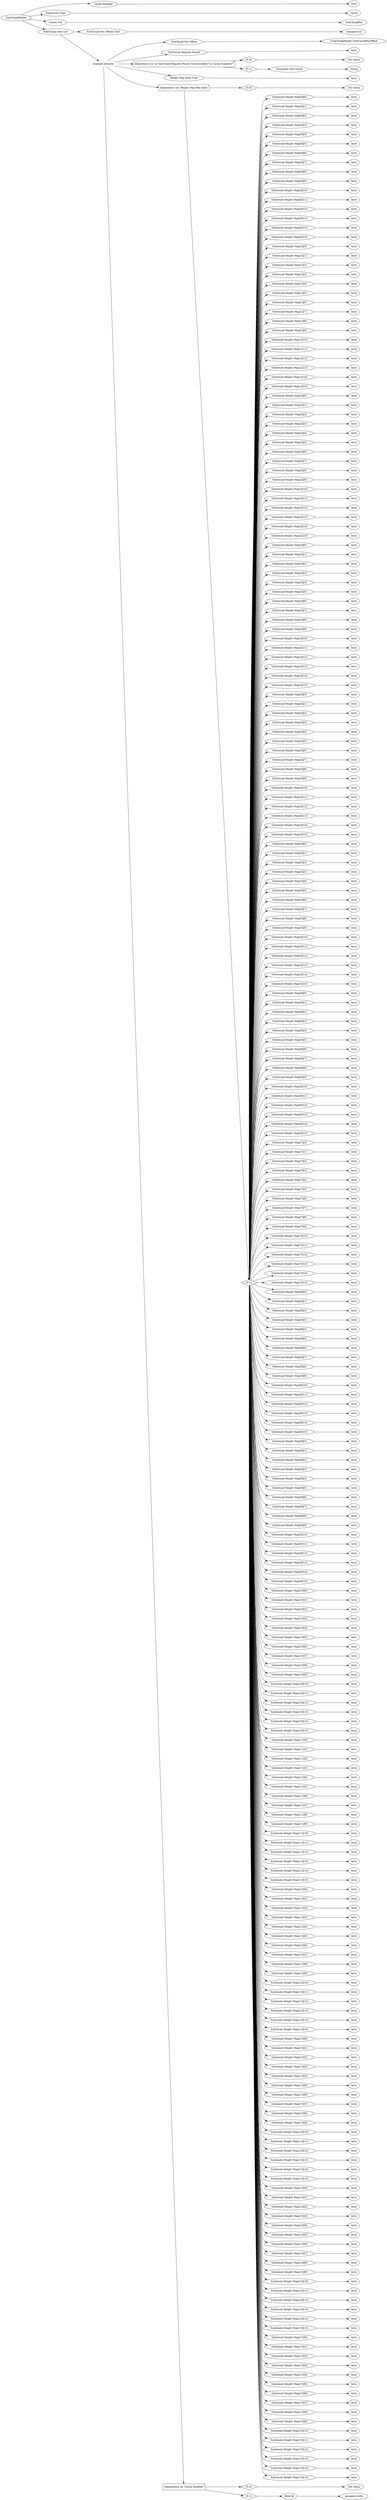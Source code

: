 digraph "SubChunkPacket" {
rankdir = LR
0
0 -> 1
1 -> 2
0 -> 3
3 -> 4
0 -> 5
5 -> 13
0 -> 14
14 -> 15
15 -> 16
14 -> 17
17 -> 18
18 -> 26
17 -> 27
27 -> 28
17 -> 29
29 -> 30
30 -> 31
29 -> 32
32 -> 33
33 -> 34
17 -> 35
35 -> 36
17 -> 37
37 -> 38
38 -> 39
37 -> 40
40 -> 41
41 -> 42
40 -> 43
43 -> 44
40 -> 45
45 -> 46
40 -> 47
47 -> 48
40 -> 49
49 -> 50
40 -> 51
51 -> 52
40 -> 53
53 -> 54
40 -> 55
55 -> 56
40 -> 57
57 -> 58
40 -> 59
59 -> 60
40 -> 61
61 -> 62
40 -> 63
63 -> 64
40 -> 65
65 -> 66
40 -> 67
67 -> 68
40 -> 69
69 -> 70
40 -> 71
71 -> 72
40 -> 73
73 -> 74
40 -> 75
75 -> 76
40 -> 77
77 -> 78
40 -> 79
79 -> 80
40 -> 81
81 -> 82
40 -> 83
83 -> 84
40 -> 85
85 -> 86
40 -> 87
87 -> 88
40 -> 89
89 -> 90
40 -> 91
91 -> 92
40 -> 93
93 -> 94
40 -> 95
95 -> 96
40 -> 97
97 -> 98
40 -> 99
99 -> 100
40 -> 101
101 -> 102
40 -> 103
103 -> 104
40 -> 105
105 -> 106
40 -> 107
107 -> 108
40 -> 109
109 -> 110
40 -> 111
111 -> 112
40 -> 113
113 -> 114
40 -> 115
115 -> 116
40 -> 117
117 -> 118
40 -> 119
119 -> 120
40 -> 121
121 -> 122
40 -> 123
123 -> 124
40 -> 125
125 -> 126
40 -> 127
127 -> 128
40 -> 129
129 -> 130
40 -> 131
131 -> 132
40 -> 133
133 -> 134
40 -> 135
135 -> 136
40 -> 137
137 -> 138
40 -> 139
139 -> 140
40 -> 141
141 -> 142
40 -> 143
143 -> 144
40 -> 145
145 -> 146
40 -> 147
147 -> 148
40 -> 149
149 -> 150
40 -> 151
151 -> 152
40 -> 153
153 -> 154
40 -> 155
155 -> 156
40 -> 157
157 -> 158
40 -> 159
159 -> 160
40 -> 161
161 -> 162
40 -> 163
163 -> 164
40 -> 165
165 -> 166
40 -> 167
167 -> 168
40 -> 169
169 -> 170
40 -> 171
171 -> 172
40 -> 173
173 -> 174
40 -> 175
175 -> 176
40 -> 177
177 -> 178
40 -> 179
179 -> 180
40 -> 181
181 -> 182
40 -> 183
183 -> 184
40 -> 185
185 -> 186
40 -> 187
187 -> 188
40 -> 189
189 -> 190
40 -> 191
191 -> 192
40 -> 193
193 -> 194
40 -> 195
195 -> 196
40 -> 197
197 -> 198
40 -> 199
199 -> 200
40 -> 201
201 -> 202
40 -> 203
203 -> 204
40 -> 205
205 -> 206
40 -> 207
207 -> 208
40 -> 209
209 -> 210
40 -> 211
211 -> 212
40 -> 213
213 -> 214
40 -> 215
215 -> 216
40 -> 217
217 -> 218
40 -> 219
219 -> 220
40 -> 221
221 -> 222
40 -> 223
223 -> 224
40 -> 225
225 -> 226
40 -> 227
227 -> 228
40 -> 229
229 -> 230
40 -> 231
231 -> 232
40 -> 233
233 -> 234
40 -> 235
235 -> 236
40 -> 237
237 -> 238
40 -> 239
239 -> 240
40 -> 241
241 -> 242
40 -> 243
243 -> 244
40 -> 245
245 -> 246
40 -> 247
247 -> 248
40 -> 249
249 -> 250
40 -> 251
251 -> 252
40 -> 253
253 -> 254
40 -> 255
255 -> 256
40 -> 257
257 -> 258
40 -> 259
259 -> 260
40 -> 261
261 -> 262
40 -> 263
263 -> 264
40 -> 265
265 -> 266
40 -> 267
267 -> 268
40 -> 269
269 -> 270
40 -> 271
271 -> 272
40 -> 273
273 -> 274
40 -> 275
275 -> 276
40 -> 277
277 -> 278
40 -> 279
279 -> 280
40 -> 281
281 -> 282
40 -> 283
283 -> 284
40 -> 285
285 -> 286
40 -> 287
287 -> 288
40 -> 289
289 -> 290
40 -> 291
291 -> 292
40 -> 293
293 -> 294
40 -> 295
295 -> 296
40 -> 297
297 -> 298
40 -> 299
299 -> 300
40 -> 301
301 -> 302
40 -> 303
303 -> 304
40 -> 305
305 -> 306
40 -> 307
307 -> 308
40 -> 309
309 -> 310
40 -> 311
311 -> 312
40 -> 313
313 -> 314
40 -> 315
315 -> 316
40 -> 317
317 -> 318
40 -> 319
319 -> 320
40 -> 321
321 -> 322
40 -> 323
323 -> 324
40 -> 325
325 -> 326
40 -> 327
327 -> 328
40 -> 329
329 -> 330
40 -> 331
331 -> 332
40 -> 333
333 -> 334
40 -> 335
335 -> 336
40 -> 337
337 -> 338
40 -> 339
339 -> 340
40 -> 341
341 -> 342
40 -> 343
343 -> 344
40 -> 345
345 -> 346
40 -> 347
347 -> 348
40 -> 349
349 -> 350
40 -> 351
351 -> 352
40 -> 353
353 -> 354
40 -> 355
355 -> 356
40 -> 357
357 -> 358
40 -> 359
359 -> 360
40 -> 361
361 -> 362
40 -> 363
363 -> 364
40 -> 365
365 -> 366
40 -> 367
367 -> 368
40 -> 369
369 -> 370
40 -> 371
371 -> 372
40 -> 373
373 -> 374
40 -> 375
375 -> 376
40 -> 377
377 -> 378
40 -> 379
379 -> 380
40 -> 381
381 -> 382
40 -> 383
383 -> 384
40 -> 385
385 -> 386
40 -> 387
387 -> 388
40 -> 389
389 -> 390
40 -> 391
391 -> 392
40 -> 393
393 -> 394
40 -> 395
395 -> 396
40 -> 397
397 -> 398
40 -> 399
399 -> 400
40 -> 401
401 -> 402
40 -> 403
403 -> 404
40 -> 405
405 -> 406
40 -> 407
407 -> 408
40 -> 409
409 -> 410
40 -> 411
411 -> 412
40 -> 413
413 -> 414
40 -> 415
415 -> 416
40 -> 417
417 -> 418
40 -> 419
419 -> 420
40 -> 421
421 -> 422
40 -> 423
423 -> 424
40 -> 425
425 -> 426
40 -> 427
427 -> 428
40 -> 429
429 -> 430
40 -> 431
431 -> 432
40 -> 433
433 -> 434
40 -> 435
435 -> 436
40 -> 437
437 -> 438
40 -> 439
439 -> 440
40 -> 441
441 -> 442
40 -> 443
443 -> 444
40 -> 445
445 -> 446
40 -> 447
447 -> 448
40 -> 449
449 -> 450
40 -> 451
451 -> 452
40 -> 453
453 -> 454
40 -> 455
455 -> 456
40 -> 457
457 -> 458
40 -> 459
459 -> 460
40 -> 461
461 -> 462
40 -> 463
463 -> 464
40 -> 465
465 -> 466
40 -> 467
467 -> 468
40 -> 469
469 -> 470
40 -> 471
471 -> 472
40 -> 473
473 -> 474
40 -> 475
475 -> 476
40 -> 477
477 -> 478
40 -> 479
479 -> 480
40 -> 481
481 -> 482
40 -> 483
483 -> 484
40 -> 485
485 -> 486
40 -> 487
487 -> 488
40 -> 489
489 -> 490
40 -> 491
491 -> 492
40 -> 493
493 -> 494
40 -> 495
495 -> 496
40 -> 497
497 -> 498
40 -> 499
499 -> 500
40 -> 501
501 -> 502
40 -> 503
503 -> 504
40 -> 505
505 -> 506
40 -> 507
507 -> 508
40 -> 509
509 -> 510
40 -> 511
511 -> 512
40 -> 513
513 -> 514
40 -> 515
515 -> 516
40 -> 517
517 -> 518
40 -> 519
519 -> 520
40 -> 521
521 -> 522
40 -> 523
523 -> 524
40 -> 525
525 -> 526
40 -> 527
527 -> 528
40 -> 529
529 -> 530
40 -> 531
531 -> 532
40 -> 533
533 -> 534
40 -> 535
535 -> 536
40 -> 537
537 -> 538
40 -> 539
539 -> 540
40 -> 541
541 -> 542
40 -> 543
543 -> 544
40 -> 545
545 -> 546
40 -> 547
547 -> 548
40 -> 549
549 -> 550
40 -> 551
551 -> 552
17 -> 553
553 -> 554
554 -> 555
553 -> 556
556 -> 557
557 -> 558

0 [label="SubChunkPacket",comment="name: \"SubChunkPacket\", typeName: \"\", id: 0, branchId: 174, recurseId: -1, attributes: 0, notes: \"\""];
1 [label="Cache Enabled",comment="name: \"Cache Enabled\", typeName: \"\", id: 1, branchId: 0, recurseId: -1, attributes: 0, notes: \"\""];
2 [label="bool",comment="name: \"bool\", typeName: \"\", id: 2, branchId: 0, recurseId: -1, attributes: 512, notes: \"\""];
3 [label="Dimension Type",comment="name: \"Dimension Type\", typeName: \"\", id: 3, branchId: 0, recurseId: -1, attributes: 0, notes: \"\""];
4 [label="varint",comment="name: \"varint\", typeName: \"\", id: 4, branchId: 0, recurseId: -1, attributes: 512, notes: \"\""];
5 [label="Center Pos",comment="name: \"Center Pos\", typeName: \"SubChunkPos\", id: 5, branchId: 0, recurseId: -1, attributes: 256, notes: \"\""];
13 [label="SubChunkPos",comment="name: \"SubChunkPos\", typeName: \"\", id: 13, branchId: 0, recurseId: -1, attributes: 512, notes: \"\""];
14 [label="SubChunk Data List",comment="name: \"SubChunk Data List\", typeName: \"\", id: 14, branchId: 0, recurseId: -1, attributes: 8, notes: \"\""];
15 [label="SubChunk Pos Offsets Size",comment="name: \"SubChunk Pos Offsets Size\", typeName: \"\", id: 15, branchId: 0, recurseId: -1, attributes: 0, notes: \"\""];
16 [label="unsigned int",comment="name: \"unsigned int\", typeName: \"\", id: 16, branchId: 0, recurseId: -1, attributes: 512, notes: \"\""];
17 [label="example element",style=dotted,comment="name: \"example element\", typeName: \"\", id: 17, branchId: 0, recurseId: -1, attributes: 16, notes: \"\""];
18 [label="SubChunk Pos Offset",comment="name: \"SubChunk Pos Offset\", typeName: \"SubChunkPacket::SubChunkPosOffset\", id: 18, branchId: 0, recurseId: -1, attributes: 256, notes: \"\""];
26 [label="SubChunkPacket::SubChunkPosOffset",comment="name: \"SubChunkPacket::SubChunkPosOffset\", typeName: \"\", id: 26, branchId: 0, recurseId: -1, attributes: 512, notes: \"\""];
27 [label="SubChunk Request Result",comment="name: \"SubChunk Request Result\", typeName: \"\", id: 27, branchId: 0, recurseId: -1, attributes: 0, notes: \"\""];
28 [label="byte",comment="name: \"byte\", typeName: \"\", id: 28, branchId: 0, recurseId: -1, attributes: 512, notes: \"\""];
29 [label="Dependency on 'Is SubChunk Request Result SuccessAllAir? or Cache Enabled?'",shape=note,comment="name: \"Dependency on 'Is SubChunk Request Result SuccessAllAir? or Cache Enabled?'\", typeName: \"\", id: 29, branchId: 0, recurseId: -1, attributes: 2, notes: \"\""];
30 [label="if (0)",shape=diamond,comment="name: \"if (0)\", typeName: \"\", id: 30, branchId: 0, recurseId: -1, attributes: 4, notes: \"\""];
31 [label="[No Data]",comment="name: \"[No Data]\", typeName: \"\", id: 31, branchId: 0, recurseId: -1, attributes: 512, notes: \"\""];
32 [label="if (1)",shape=diamond,comment="name: \"if (1)\", typeName: \"\", id: 32, branchId: 1, recurseId: -1, attributes: 4, notes: \"\""];
33 [label="Serialized Sub Chunk",comment="name: \"Serialized Sub Chunk\", typeName: \"\", id: 33, branchId: 0, recurseId: -1, attributes: 0, notes: \"\""];
34 [label="string",comment="name: \"string\", typeName: \"\", id: 34, branchId: 0, recurseId: -1, attributes: 512, notes: \"\""];
35 [label="Height Map Data Type",comment="name: \"Height Map Data Type\", typeName: \"\", id: 35, branchId: 0, recurseId: -1, attributes: 0, notes: \"\""];
36 [label="byte",comment="name: \"byte\", typeName: \"\", id: 36, branchId: 0, recurseId: -1, attributes: 512, notes: \"\""];
37 [label="Dependency on 'Height Map Has Data'",shape=note,comment="name: \"Dependency on 'Height Map Has Data'\", typeName: \"\", id: 37, branchId: 0, recurseId: -1, attributes: 2, notes: \"\""];
38 [label="if (0)",shape=diamond,comment="name: \"if (0)\", typeName: \"\", id: 38, branchId: 0, recurseId: -1, attributes: 4, notes: \"\""];
39 [label="[No Data]",comment="name: \"[No Data]\", typeName: \"\", id: 39, branchId: 0, recurseId: -1, attributes: 512, notes: \"\""];
40 [label="if (1)",shape=diamond,comment="name: \"if (1)\", typeName: \"\", id: 40, branchId: 1, recurseId: -1, attributes: 4, notes: \"\""];
41 [label="Subchunk Height Map[0][0]",comment="name: \"Subchunk Height Map[0][0]\", typeName: \"\", id: 41, branchId: 0, recurseId: -1, attributes: 0, notes: \"\""];
42 [label="byte",comment="name: \"byte\", typeName: \"\", id: 42, branchId: 0, recurseId: -1, attributes: 512, notes: \"\""];
43 [label="Subchunk Height Map[0][1]",comment="name: \"Subchunk Height Map[0][1]\", typeName: \"\", id: 43, branchId: 0, recurseId: -1, attributes: 0, notes: \"\""];
44 [label="byte",comment="name: \"byte\", typeName: \"\", id: 44, branchId: 0, recurseId: -1, attributes: 512, notes: \"\""];
45 [label="Subchunk Height Map[0][2]",comment="name: \"Subchunk Height Map[0][2]\", typeName: \"\", id: 45, branchId: 0, recurseId: -1, attributes: 0, notes: \"\""];
46 [label="byte",comment="name: \"byte\", typeName: \"\", id: 46, branchId: 0, recurseId: -1, attributes: 512, notes: \"\""];
47 [label="Subchunk Height Map[0][3]",comment="name: \"Subchunk Height Map[0][3]\", typeName: \"\", id: 47, branchId: 0, recurseId: -1, attributes: 0, notes: \"\""];
48 [label="byte",comment="name: \"byte\", typeName: \"\", id: 48, branchId: 0, recurseId: -1, attributes: 512, notes: \"\""];
49 [label="Subchunk Height Map[0][4]",comment="name: \"Subchunk Height Map[0][4]\", typeName: \"\", id: 49, branchId: 0, recurseId: -1, attributes: 0, notes: \"\""];
50 [label="byte",comment="name: \"byte\", typeName: \"\", id: 50, branchId: 0, recurseId: -1, attributes: 512, notes: \"\""];
51 [label="Subchunk Height Map[0][5]",comment="name: \"Subchunk Height Map[0][5]\", typeName: \"\", id: 51, branchId: 0, recurseId: -1, attributes: 0, notes: \"\""];
52 [label="byte",comment="name: \"byte\", typeName: \"\", id: 52, branchId: 0, recurseId: -1, attributes: 512, notes: \"\""];
53 [label="Subchunk Height Map[0][6]",comment="name: \"Subchunk Height Map[0][6]\", typeName: \"\", id: 53, branchId: 0, recurseId: -1, attributes: 0, notes: \"\""];
54 [label="byte",comment="name: \"byte\", typeName: \"\", id: 54, branchId: 0, recurseId: -1, attributes: 512, notes: \"\""];
55 [label="Subchunk Height Map[0][7]",comment="name: \"Subchunk Height Map[0][7]\", typeName: \"\", id: 55, branchId: 0, recurseId: -1, attributes: 0, notes: \"\""];
56 [label="byte",comment="name: \"byte\", typeName: \"\", id: 56, branchId: 0, recurseId: -1, attributes: 512, notes: \"\""];
57 [label="Subchunk Height Map[0][8]",comment="name: \"Subchunk Height Map[0][8]\", typeName: \"\", id: 57, branchId: 0, recurseId: -1, attributes: 0, notes: \"\""];
58 [label="byte",comment="name: \"byte\", typeName: \"\", id: 58, branchId: 0, recurseId: -1, attributes: 512, notes: \"\""];
59 [label="Subchunk Height Map[0][9]",comment="name: \"Subchunk Height Map[0][9]\", typeName: \"\", id: 59, branchId: 0, recurseId: -1, attributes: 0, notes: \"\""];
60 [label="byte",comment="name: \"byte\", typeName: \"\", id: 60, branchId: 0, recurseId: -1, attributes: 512, notes: \"\""];
61 [label="Subchunk Height Map[0][10]",comment="name: \"Subchunk Height Map[0][10]\", typeName: \"\", id: 61, branchId: 0, recurseId: -1, attributes: 0, notes: \"\""];
62 [label="byte",comment="name: \"byte\", typeName: \"\", id: 62, branchId: 0, recurseId: -1, attributes: 512, notes: \"\""];
63 [label="Subchunk Height Map[0][11]",comment="name: \"Subchunk Height Map[0][11]\", typeName: \"\", id: 63, branchId: 0, recurseId: -1, attributes: 0, notes: \"\""];
64 [label="byte",comment="name: \"byte\", typeName: \"\", id: 64, branchId: 0, recurseId: -1, attributes: 512, notes: \"\""];
65 [label="Subchunk Height Map[0][12]",comment="name: \"Subchunk Height Map[0][12]\", typeName: \"\", id: 65, branchId: 0, recurseId: -1, attributes: 0, notes: \"\""];
66 [label="byte",comment="name: \"byte\", typeName: \"\", id: 66, branchId: 0, recurseId: -1, attributes: 512, notes: \"\""];
67 [label="Subchunk Height Map[0][13]",comment="name: \"Subchunk Height Map[0][13]\", typeName: \"\", id: 67, branchId: 0, recurseId: -1, attributes: 0, notes: \"\""];
68 [label="byte",comment="name: \"byte\", typeName: \"\", id: 68, branchId: 0, recurseId: -1, attributes: 512, notes: \"\""];
69 [label="Subchunk Height Map[0][14]",comment="name: \"Subchunk Height Map[0][14]\", typeName: \"\", id: 69, branchId: 0, recurseId: -1, attributes: 0, notes: \"\""];
70 [label="byte",comment="name: \"byte\", typeName: \"\", id: 70, branchId: 0, recurseId: -1, attributes: 512, notes: \"\""];
71 [label="Subchunk Height Map[0][15]",comment="name: \"Subchunk Height Map[0][15]\", typeName: \"\", id: 71, branchId: 0, recurseId: -1, attributes: 0, notes: \"\""];
72 [label="byte",comment="name: \"byte\", typeName: \"\", id: 72, branchId: 0, recurseId: -1, attributes: 512, notes: \"\""];
73 [label="Subchunk Height Map[1][0]",comment="name: \"Subchunk Height Map[1][0]\", typeName: \"\", id: 73, branchId: 0, recurseId: -1, attributes: 0, notes: \"\""];
74 [label="byte",comment="name: \"byte\", typeName: \"\", id: 74, branchId: 0, recurseId: -1, attributes: 512, notes: \"\""];
75 [label="Subchunk Height Map[1][1]",comment="name: \"Subchunk Height Map[1][1]\", typeName: \"\", id: 75, branchId: 0, recurseId: -1, attributes: 0, notes: \"\""];
76 [label="byte",comment="name: \"byte\", typeName: \"\", id: 76, branchId: 0, recurseId: -1, attributes: 512, notes: \"\""];
77 [label="Subchunk Height Map[1][2]",comment="name: \"Subchunk Height Map[1][2]\", typeName: \"\", id: 77, branchId: 0, recurseId: -1, attributes: 0, notes: \"\""];
78 [label="byte",comment="name: \"byte\", typeName: \"\", id: 78, branchId: 0, recurseId: -1, attributes: 512, notes: \"\""];
79 [label="Subchunk Height Map[1][3]",comment="name: \"Subchunk Height Map[1][3]\", typeName: \"\", id: 79, branchId: 0, recurseId: -1, attributes: 0, notes: \"\""];
80 [label="byte",comment="name: \"byte\", typeName: \"\", id: 80, branchId: 0, recurseId: -1, attributes: 512, notes: \"\""];
81 [label="Subchunk Height Map[1][4]",comment="name: \"Subchunk Height Map[1][4]\", typeName: \"\", id: 81, branchId: 0, recurseId: -1, attributes: 0, notes: \"\""];
82 [label="byte",comment="name: \"byte\", typeName: \"\", id: 82, branchId: 0, recurseId: -1, attributes: 512, notes: \"\""];
83 [label="Subchunk Height Map[1][5]",comment="name: \"Subchunk Height Map[1][5]\", typeName: \"\", id: 83, branchId: 0, recurseId: -1, attributes: 0, notes: \"\""];
84 [label="byte",comment="name: \"byte\", typeName: \"\", id: 84, branchId: 0, recurseId: -1, attributes: 512, notes: \"\""];
85 [label="Subchunk Height Map[1][6]",comment="name: \"Subchunk Height Map[1][6]\", typeName: \"\", id: 85, branchId: 0, recurseId: -1, attributes: 0, notes: \"\""];
86 [label="byte",comment="name: \"byte\", typeName: \"\", id: 86, branchId: 0, recurseId: -1, attributes: 512, notes: \"\""];
87 [label="Subchunk Height Map[1][7]",comment="name: \"Subchunk Height Map[1][7]\", typeName: \"\", id: 87, branchId: 0, recurseId: -1, attributes: 0, notes: \"\""];
88 [label="byte",comment="name: \"byte\", typeName: \"\", id: 88, branchId: 0, recurseId: -1, attributes: 512, notes: \"\""];
89 [label="Subchunk Height Map[1][8]",comment="name: \"Subchunk Height Map[1][8]\", typeName: \"\", id: 89, branchId: 0, recurseId: -1, attributes: 0, notes: \"\""];
90 [label="byte",comment="name: \"byte\", typeName: \"\", id: 90, branchId: 0, recurseId: -1, attributes: 512, notes: \"\""];
91 [label="Subchunk Height Map[1][9]",comment="name: \"Subchunk Height Map[1][9]\", typeName: \"\", id: 91, branchId: 0, recurseId: -1, attributes: 0, notes: \"\""];
92 [label="byte",comment="name: \"byte\", typeName: \"\", id: 92, branchId: 0, recurseId: -1, attributes: 512, notes: \"\""];
93 [label="Subchunk Height Map[1][10]",comment="name: \"Subchunk Height Map[1][10]\", typeName: \"\", id: 93, branchId: 0, recurseId: -1, attributes: 0, notes: \"\""];
94 [label="byte",comment="name: \"byte\", typeName: \"\", id: 94, branchId: 0, recurseId: -1, attributes: 512, notes: \"\""];
95 [label="Subchunk Height Map[1][11]",comment="name: \"Subchunk Height Map[1][11]\", typeName: \"\", id: 95, branchId: 0, recurseId: -1, attributes: 0, notes: \"\""];
96 [label="byte",comment="name: \"byte\", typeName: \"\", id: 96, branchId: 0, recurseId: -1, attributes: 512, notes: \"\""];
97 [label="Subchunk Height Map[1][12]",comment="name: \"Subchunk Height Map[1][12]\", typeName: \"\", id: 97, branchId: 0, recurseId: -1, attributes: 0, notes: \"\""];
98 [label="byte",comment="name: \"byte\", typeName: \"\", id: 98, branchId: 0, recurseId: -1, attributes: 512, notes: \"\""];
99 [label="Subchunk Height Map[1][13]",comment="name: \"Subchunk Height Map[1][13]\", typeName: \"\", id: 99, branchId: 0, recurseId: -1, attributes: 0, notes: \"\""];
100 [label="byte",comment="name: \"byte\", typeName: \"\", id: 100, branchId: 0, recurseId: -1, attributes: 512, notes: \"\""];
101 [label="Subchunk Height Map[1][14]",comment="name: \"Subchunk Height Map[1][14]\", typeName: \"\", id: 101, branchId: 0, recurseId: -1, attributes: 0, notes: \"\""];
102 [label="byte",comment="name: \"byte\", typeName: \"\", id: 102, branchId: 0, recurseId: -1, attributes: 512, notes: \"\""];
103 [label="Subchunk Height Map[1][15]",comment="name: \"Subchunk Height Map[1][15]\", typeName: \"\", id: 103, branchId: 0, recurseId: -1, attributes: 0, notes: \"\""];
104 [label="byte",comment="name: \"byte\", typeName: \"\", id: 104, branchId: 0, recurseId: -1, attributes: 512, notes: \"\""];
105 [label="Subchunk Height Map[2][0]",comment="name: \"Subchunk Height Map[2][0]\", typeName: \"\", id: 105, branchId: 0, recurseId: -1, attributes: 0, notes: \"\""];
106 [label="byte",comment="name: \"byte\", typeName: \"\", id: 106, branchId: 0, recurseId: -1, attributes: 512, notes: \"\""];
107 [label="Subchunk Height Map[2][1]",comment="name: \"Subchunk Height Map[2][1]\", typeName: \"\", id: 107, branchId: 0, recurseId: -1, attributes: 0, notes: \"\""];
108 [label="byte",comment="name: \"byte\", typeName: \"\", id: 108, branchId: 0, recurseId: -1, attributes: 512, notes: \"\""];
109 [label="Subchunk Height Map[2][2]",comment="name: \"Subchunk Height Map[2][2]\", typeName: \"\", id: 109, branchId: 0, recurseId: -1, attributes: 0, notes: \"\""];
110 [label="byte",comment="name: \"byte\", typeName: \"\", id: 110, branchId: 0, recurseId: -1, attributes: 512, notes: \"\""];
111 [label="Subchunk Height Map[2][3]",comment="name: \"Subchunk Height Map[2][3]\", typeName: \"\", id: 111, branchId: 0, recurseId: -1, attributes: 0, notes: \"\""];
112 [label="byte",comment="name: \"byte\", typeName: \"\", id: 112, branchId: 0, recurseId: -1, attributes: 512, notes: \"\""];
113 [label="Subchunk Height Map[2][4]",comment="name: \"Subchunk Height Map[2][4]\", typeName: \"\", id: 113, branchId: 0, recurseId: -1, attributes: 0, notes: \"\""];
114 [label="byte",comment="name: \"byte\", typeName: \"\", id: 114, branchId: 0, recurseId: -1, attributes: 512, notes: \"\""];
115 [label="Subchunk Height Map[2][5]",comment="name: \"Subchunk Height Map[2][5]\", typeName: \"\", id: 115, branchId: 0, recurseId: -1, attributes: 0, notes: \"\""];
116 [label="byte",comment="name: \"byte\", typeName: \"\", id: 116, branchId: 0, recurseId: -1, attributes: 512, notes: \"\""];
117 [label="Subchunk Height Map[2][6]",comment="name: \"Subchunk Height Map[2][6]\", typeName: \"\", id: 117, branchId: 0, recurseId: -1, attributes: 0, notes: \"\""];
118 [label="byte",comment="name: \"byte\", typeName: \"\", id: 118, branchId: 0, recurseId: -1, attributes: 512, notes: \"\""];
119 [label="Subchunk Height Map[2][7]",comment="name: \"Subchunk Height Map[2][7]\", typeName: \"\", id: 119, branchId: 0, recurseId: -1, attributes: 0, notes: \"\""];
120 [label="byte",comment="name: \"byte\", typeName: \"\", id: 120, branchId: 0, recurseId: -1, attributes: 512, notes: \"\""];
121 [label="Subchunk Height Map[2][8]",comment="name: \"Subchunk Height Map[2][8]\", typeName: \"\", id: 121, branchId: 0, recurseId: -1, attributes: 0, notes: \"\""];
122 [label="byte",comment="name: \"byte\", typeName: \"\", id: 122, branchId: 0, recurseId: -1, attributes: 512, notes: \"\""];
123 [label="Subchunk Height Map[2][9]",comment="name: \"Subchunk Height Map[2][9]\", typeName: \"\", id: 123, branchId: 0, recurseId: -1, attributes: 0, notes: \"\""];
124 [label="byte",comment="name: \"byte\", typeName: \"\", id: 124, branchId: 0, recurseId: -1, attributes: 512, notes: \"\""];
125 [label="Subchunk Height Map[2][10]",comment="name: \"Subchunk Height Map[2][10]\", typeName: \"\", id: 125, branchId: 0, recurseId: -1, attributes: 0, notes: \"\""];
126 [label="byte",comment="name: \"byte\", typeName: \"\", id: 126, branchId: 0, recurseId: -1, attributes: 512, notes: \"\""];
127 [label="Subchunk Height Map[2][11]",comment="name: \"Subchunk Height Map[2][11]\", typeName: \"\", id: 127, branchId: 0, recurseId: -1, attributes: 0, notes: \"\""];
128 [label="byte",comment="name: \"byte\", typeName: \"\", id: 128, branchId: 0, recurseId: -1, attributes: 512, notes: \"\""];
129 [label="Subchunk Height Map[2][12]",comment="name: \"Subchunk Height Map[2][12]\", typeName: \"\", id: 129, branchId: 0, recurseId: -1, attributes: 0, notes: \"\""];
130 [label="byte",comment="name: \"byte\", typeName: \"\", id: 130, branchId: 0, recurseId: -1, attributes: 512, notes: \"\""];
131 [label="Subchunk Height Map[2][13]",comment="name: \"Subchunk Height Map[2][13]\", typeName: \"\", id: 131, branchId: 0, recurseId: -1, attributes: 0, notes: \"\""];
132 [label="byte",comment="name: \"byte\", typeName: \"\", id: 132, branchId: 0, recurseId: -1, attributes: 512, notes: \"\""];
133 [label="Subchunk Height Map[2][14]",comment="name: \"Subchunk Height Map[2][14]\", typeName: \"\", id: 133, branchId: 0, recurseId: -1, attributes: 0, notes: \"\""];
134 [label="byte",comment="name: \"byte\", typeName: \"\", id: 134, branchId: 0, recurseId: -1, attributes: 512, notes: \"\""];
135 [label="Subchunk Height Map[2][15]",comment="name: \"Subchunk Height Map[2][15]\", typeName: \"\", id: 135, branchId: 0, recurseId: -1, attributes: 0, notes: \"\""];
136 [label="byte",comment="name: \"byte\", typeName: \"\", id: 136, branchId: 0, recurseId: -1, attributes: 512, notes: \"\""];
137 [label="Subchunk Height Map[3][0]",comment="name: \"Subchunk Height Map[3][0]\", typeName: \"\", id: 137, branchId: 0, recurseId: -1, attributes: 0, notes: \"\""];
138 [label="byte",comment="name: \"byte\", typeName: \"\", id: 138, branchId: 0, recurseId: -1, attributes: 512, notes: \"\""];
139 [label="Subchunk Height Map[3][1]",comment="name: \"Subchunk Height Map[3][1]\", typeName: \"\", id: 139, branchId: 0, recurseId: -1, attributes: 0, notes: \"\""];
140 [label="byte",comment="name: \"byte\", typeName: \"\", id: 140, branchId: 0, recurseId: -1, attributes: 512, notes: \"\""];
141 [label="Subchunk Height Map[3][2]",comment="name: \"Subchunk Height Map[3][2]\", typeName: \"\", id: 141, branchId: 0, recurseId: -1, attributes: 0, notes: \"\""];
142 [label="byte",comment="name: \"byte\", typeName: \"\", id: 142, branchId: 0, recurseId: -1, attributes: 512, notes: \"\""];
143 [label="Subchunk Height Map[3][3]",comment="name: \"Subchunk Height Map[3][3]\", typeName: \"\", id: 143, branchId: 0, recurseId: -1, attributes: 0, notes: \"\""];
144 [label="byte",comment="name: \"byte\", typeName: \"\", id: 144, branchId: 0, recurseId: -1, attributes: 512, notes: \"\""];
145 [label="Subchunk Height Map[3][4]",comment="name: \"Subchunk Height Map[3][4]\", typeName: \"\", id: 145, branchId: 0, recurseId: -1, attributes: 0, notes: \"\""];
146 [label="byte",comment="name: \"byte\", typeName: \"\", id: 146, branchId: 0, recurseId: -1, attributes: 512, notes: \"\""];
147 [label="Subchunk Height Map[3][5]",comment="name: \"Subchunk Height Map[3][5]\", typeName: \"\", id: 147, branchId: 0, recurseId: -1, attributes: 0, notes: \"\""];
148 [label="byte",comment="name: \"byte\", typeName: \"\", id: 148, branchId: 0, recurseId: -1, attributes: 512, notes: \"\""];
149 [label="Subchunk Height Map[3][6]",comment="name: \"Subchunk Height Map[3][6]\", typeName: \"\", id: 149, branchId: 0, recurseId: -1, attributes: 0, notes: \"\""];
150 [label="byte",comment="name: \"byte\", typeName: \"\", id: 150, branchId: 0, recurseId: -1, attributes: 512, notes: \"\""];
151 [label="Subchunk Height Map[3][7]",comment="name: \"Subchunk Height Map[3][7]\", typeName: \"\", id: 151, branchId: 0, recurseId: -1, attributes: 0, notes: \"\""];
152 [label="byte",comment="name: \"byte\", typeName: \"\", id: 152, branchId: 0, recurseId: -1, attributes: 512, notes: \"\""];
153 [label="Subchunk Height Map[3][8]",comment="name: \"Subchunk Height Map[3][8]\", typeName: \"\", id: 153, branchId: 0, recurseId: -1, attributes: 0, notes: \"\""];
154 [label="byte",comment="name: \"byte\", typeName: \"\", id: 154, branchId: 0, recurseId: -1, attributes: 512, notes: \"\""];
155 [label="Subchunk Height Map[3][9]",comment="name: \"Subchunk Height Map[3][9]\", typeName: \"\", id: 155, branchId: 0, recurseId: -1, attributes: 0, notes: \"\""];
156 [label="byte",comment="name: \"byte\", typeName: \"\", id: 156, branchId: 0, recurseId: -1, attributes: 512, notes: \"\""];
157 [label="Subchunk Height Map[3][10]",comment="name: \"Subchunk Height Map[3][10]\", typeName: \"\", id: 157, branchId: 0, recurseId: -1, attributes: 0, notes: \"\""];
158 [label="byte",comment="name: \"byte\", typeName: \"\", id: 158, branchId: 0, recurseId: -1, attributes: 512, notes: \"\""];
159 [label="Subchunk Height Map[3][11]",comment="name: \"Subchunk Height Map[3][11]\", typeName: \"\", id: 159, branchId: 0, recurseId: -1, attributes: 0, notes: \"\""];
160 [label="byte",comment="name: \"byte\", typeName: \"\", id: 160, branchId: 0, recurseId: -1, attributes: 512, notes: \"\""];
161 [label="Subchunk Height Map[3][12]",comment="name: \"Subchunk Height Map[3][12]\", typeName: \"\", id: 161, branchId: 0, recurseId: -1, attributes: 0, notes: \"\""];
162 [label="byte",comment="name: \"byte\", typeName: \"\", id: 162, branchId: 0, recurseId: -1, attributes: 512, notes: \"\""];
163 [label="Subchunk Height Map[3][13]",comment="name: \"Subchunk Height Map[3][13]\", typeName: \"\", id: 163, branchId: 0, recurseId: -1, attributes: 0, notes: \"\""];
164 [label="byte",comment="name: \"byte\", typeName: \"\", id: 164, branchId: 0, recurseId: -1, attributes: 512, notes: \"\""];
165 [label="Subchunk Height Map[3][14]",comment="name: \"Subchunk Height Map[3][14]\", typeName: \"\", id: 165, branchId: 0, recurseId: -1, attributes: 0, notes: \"\""];
166 [label="byte",comment="name: \"byte\", typeName: \"\", id: 166, branchId: 0, recurseId: -1, attributes: 512, notes: \"\""];
167 [label="Subchunk Height Map[3][15]",comment="name: \"Subchunk Height Map[3][15]\", typeName: \"\", id: 167, branchId: 0, recurseId: -1, attributes: 0, notes: \"\""];
168 [label="byte",comment="name: \"byte\", typeName: \"\", id: 168, branchId: 0, recurseId: -1, attributes: 512, notes: \"\""];
169 [label="Subchunk Height Map[4][0]",comment="name: \"Subchunk Height Map[4][0]\", typeName: \"\", id: 169, branchId: 0, recurseId: -1, attributes: 0, notes: \"\""];
170 [label="byte",comment="name: \"byte\", typeName: \"\", id: 170, branchId: 0, recurseId: -1, attributes: 512, notes: \"\""];
171 [label="Subchunk Height Map[4][1]",comment="name: \"Subchunk Height Map[4][1]\", typeName: \"\", id: 171, branchId: 0, recurseId: -1, attributes: 0, notes: \"\""];
172 [label="byte",comment="name: \"byte\", typeName: \"\", id: 172, branchId: 0, recurseId: -1, attributes: 512, notes: \"\""];
173 [label="Subchunk Height Map[4][2]",comment="name: \"Subchunk Height Map[4][2]\", typeName: \"\", id: 173, branchId: 0, recurseId: -1, attributes: 0, notes: \"\""];
174 [label="byte",comment="name: \"byte\", typeName: \"\", id: 174, branchId: 0, recurseId: -1, attributes: 512, notes: \"\""];
175 [label="Subchunk Height Map[4][3]",comment="name: \"Subchunk Height Map[4][3]\", typeName: \"\", id: 175, branchId: 0, recurseId: -1, attributes: 0, notes: \"\""];
176 [label="byte",comment="name: \"byte\", typeName: \"\", id: 176, branchId: 0, recurseId: -1, attributes: 512, notes: \"\""];
177 [label="Subchunk Height Map[4][4]",comment="name: \"Subchunk Height Map[4][4]\", typeName: \"\", id: 177, branchId: 0, recurseId: -1, attributes: 0, notes: \"\""];
178 [label="byte",comment="name: \"byte\", typeName: \"\", id: 178, branchId: 0, recurseId: -1, attributes: 512, notes: \"\""];
179 [label="Subchunk Height Map[4][5]",comment="name: \"Subchunk Height Map[4][5]\", typeName: \"\", id: 179, branchId: 0, recurseId: -1, attributes: 0, notes: \"\""];
180 [label="byte",comment="name: \"byte\", typeName: \"\", id: 180, branchId: 0, recurseId: -1, attributes: 512, notes: \"\""];
181 [label="Subchunk Height Map[4][6]",comment="name: \"Subchunk Height Map[4][6]\", typeName: \"\", id: 181, branchId: 0, recurseId: -1, attributes: 0, notes: \"\""];
182 [label="byte",comment="name: \"byte\", typeName: \"\", id: 182, branchId: 0, recurseId: -1, attributes: 512, notes: \"\""];
183 [label="Subchunk Height Map[4][7]",comment="name: \"Subchunk Height Map[4][7]\", typeName: \"\", id: 183, branchId: 0, recurseId: -1, attributes: 0, notes: \"\""];
184 [label="byte",comment="name: \"byte\", typeName: \"\", id: 184, branchId: 0, recurseId: -1, attributes: 512, notes: \"\""];
185 [label="Subchunk Height Map[4][8]",comment="name: \"Subchunk Height Map[4][8]\", typeName: \"\", id: 185, branchId: 0, recurseId: -1, attributes: 0, notes: \"\""];
186 [label="byte",comment="name: \"byte\", typeName: \"\", id: 186, branchId: 0, recurseId: -1, attributes: 512, notes: \"\""];
187 [label="Subchunk Height Map[4][9]",comment="name: \"Subchunk Height Map[4][9]\", typeName: \"\", id: 187, branchId: 0, recurseId: -1, attributes: 0, notes: \"\""];
188 [label="byte",comment="name: \"byte\", typeName: \"\", id: 188, branchId: 0, recurseId: -1, attributes: 512, notes: \"\""];
189 [label="Subchunk Height Map[4][10]",comment="name: \"Subchunk Height Map[4][10]\", typeName: \"\", id: 189, branchId: 0, recurseId: -1, attributes: 0, notes: \"\""];
190 [label="byte",comment="name: \"byte\", typeName: \"\", id: 190, branchId: 0, recurseId: -1, attributes: 512, notes: \"\""];
191 [label="Subchunk Height Map[4][11]",comment="name: \"Subchunk Height Map[4][11]\", typeName: \"\", id: 191, branchId: 0, recurseId: -1, attributes: 0, notes: \"\""];
192 [label="byte",comment="name: \"byte\", typeName: \"\", id: 192, branchId: 0, recurseId: -1, attributes: 512, notes: \"\""];
193 [label="Subchunk Height Map[4][12]",comment="name: \"Subchunk Height Map[4][12]\", typeName: \"\", id: 193, branchId: 0, recurseId: -1, attributes: 0, notes: \"\""];
194 [label="byte",comment="name: \"byte\", typeName: \"\", id: 194, branchId: 0, recurseId: -1, attributes: 512, notes: \"\""];
195 [label="Subchunk Height Map[4][13]",comment="name: \"Subchunk Height Map[4][13]\", typeName: \"\", id: 195, branchId: 0, recurseId: -1, attributes: 0, notes: \"\""];
196 [label="byte",comment="name: \"byte\", typeName: \"\", id: 196, branchId: 0, recurseId: -1, attributes: 512, notes: \"\""];
197 [label="Subchunk Height Map[4][14]",comment="name: \"Subchunk Height Map[4][14]\", typeName: \"\", id: 197, branchId: 0, recurseId: -1, attributes: 0, notes: \"\""];
198 [label="byte",comment="name: \"byte\", typeName: \"\", id: 198, branchId: 0, recurseId: -1, attributes: 512, notes: \"\""];
199 [label="Subchunk Height Map[4][15]",comment="name: \"Subchunk Height Map[4][15]\", typeName: \"\", id: 199, branchId: 0, recurseId: -1, attributes: 0, notes: \"\""];
200 [label="byte",comment="name: \"byte\", typeName: \"\", id: 200, branchId: 0, recurseId: -1, attributes: 512, notes: \"\""];
201 [label="Subchunk Height Map[5][0]",comment="name: \"Subchunk Height Map[5][0]\", typeName: \"\", id: 201, branchId: 0, recurseId: -1, attributes: 0, notes: \"\""];
202 [label="byte",comment="name: \"byte\", typeName: \"\", id: 202, branchId: 0, recurseId: -1, attributes: 512, notes: \"\""];
203 [label="Subchunk Height Map[5][1]",comment="name: \"Subchunk Height Map[5][1]\", typeName: \"\", id: 203, branchId: 0, recurseId: -1, attributes: 0, notes: \"\""];
204 [label="byte",comment="name: \"byte\", typeName: \"\", id: 204, branchId: 0, recurseId: -1, attributes: 512, notes: \"\""];
205 [label="Subchunk Height Map[5][2]",comment="name: \"Subchunk Height Map[5][2]\", typeName: \"\", id: 205, branchId: 0, recurseId: -1, attributes: 0, notes: \"\""];
206 [label="byte",comment="name: \"byte\", typeName: \"\", id: 206, branchId: 0, recurseId: -1, attributes: 512, notes: \"\""];
207 [label="Subchunk Height Map[5][3]",comment="name: \"Subchunk Height Map[5][3]\", typeName: \"\", id: 207, branchId: 0, recurseId: -1, attributes: 0, notes: \"\""];
208 [label="byte",comment="name: \"byte\", typeName: \"\", id: 208, branchId: 0, recurseId: -1, attributes: 512, notes: \"\""];
209 [label="Subchunk Height Map[5][4]",comment="name: \"Subchunk Height Map[5][4]\", typeName: \"\", id: 209, branchId: 0, recurseId: -1, attributes: 0, notes: \"\""];
210 [label="byte",comment="name: \"byte\", typeName: \"\", id: 210, branchId: 0, recurseId: -1, attributes: 512, notes: \"\""];
211 [label="Subchunk Height Map[5][5]",comment="name: \"Subchunk Height Map[5][5]\", typeName: \"\", id: 211, branchId: 0, recurseId: -1, attributes: 0, notes: \"\""];
212 [label="byte",comment="name: \"byte\", typeName: \"\", id: 212, branchId: 0, recurseId: -1, attributes: 512, notes: \"\""];
213 [label="Subchunk Height Map[5][6]",comment="name: \"Subchunk Height Map[5][6]\", typeName: \"\", id: 213, branchId: 0, recurseId: -1, attributes: 0, notes: \"\""];
214 [label="byte",comment="name: \"byte\", typeName: \"\", id: 214, branchId: 0, recurseId: -1, attributes: 512, notes: \"\""];
215 [label="Subchunk Height Map[5][7]",comment="name: \"Subchunk Height Map[5][7]\", typeName: \"\", id: 215, branchId: 0, recurseId: -1, attributes: 0, notes: \"\""];
216 [label="byte",comment="name: \"byte\", typeName: \"\", id: 216, branchId: 0, recurseId: -1, attributes: 512, notes: \"\""];
217 [label="Subchunk Height Map[5][8]",comment="name: \"Subchunk Height Map[5][8]\", typeName: \"\", id: 217, branchId: 0, recurseId: -1, attributes: 0, notes: \"\""];
218 [label="byte",comment="name: \"byte\", typeName: \"\", id: 218, branchId: 0, recurseId: -1, attributes: 512, notes: \"\""];
219 [label="Subchunk Height Map[5][9]",comment="name: \"Subchunk Height Map[5][9]\", typeName: \"\", id: 219, branchId: 0, recurseId: -1, attributes: 0, notes: \"\""];
220 [label="byte",comment="name: \"byte\", typeName: \"\", id: 220, branchId: 0, recurseId: -1, attributes: 512, notes: \"\""];
221 [label="Subchunk Height Map[5][10]",comment="name: \"Subchunk Height Map[5][10]\", typeName: \"\", id: 221, branchId: 0, recurseId: -1, attributes: 0, notes: \"\""];
222 [label="byte",comment="name: \"byte\", typeName: \"\", id: 222, branchId: 0, recurseId: -1, attributes: 512, notes: \"\""];
223 [label="Subchunk Height Map[5][11]",comment="name: \"Subchunk Height Map[5][11]\", typeName: \"\", id: 223, branchId: 0, recurseId: -1, attributes: 0, notes: \"\""];
224 [label="byte",comment="name: \"byte\", typeName: \"\", id: 224, branchId: 0, recurseId: -1, attributes: 512, notes: \"\""];
225 [label="Subchunk Height Map[5][12]",comment="name: \"Subchunk Height Map[5][12]\", typeName: \"\", id: 225, branchId: 0, recurseId: -1, attributes: 0, notes: \"\""];
226 [label="byte",comment="name: \"byte\", typeName: \"\", id: 226, branchId: 0, recurseId: -1, attributes: 512, notes: \"\""];
227 [label="Subchunk Height Map[5][13]",comment="name: \"Subchunk Height Map[5][13]\", typeName: \"\", id: 227, branchId: 0, recurseId: -1, attributes: 0, notes: \"\""];
228 [label="byte",comment="name: \"byte\", typeName: \"\", id: 228, branchId: 0, recurseId: -1, attributes: 512, notes: \"\""];
229 [label="Subchunk Height Map[5][14]",comment="name: \"Subchunk Height Map[5][14]\", typeName: \"\", id: 229, branchId: 0, recurseId: -1, attributes: 0, notes: \"\""];
230 [label="byte",comment="name: \"byte\", typeName: \"\", id: 230, branchId: 0, recurseId: -1, attributes: 512, notes: \"\""];
231 [label="Subchunk Height Map[5][15]",comment="name: \"Subchunk Height Map[5][15]\", typeName: \"\", id: 231, branchId: 0, recurseId: -1, attributes: 0, notes: \"\""];
232 [label="byte",comment="name: \"byte\", typeName: \"\", id: 232, branchId: 0, recurseId: -1, attributes: 512, notes: \"\""];
233 [label="Subchunk Height Map[6][0]",comment="name: \"Subchunk Height Map[6][0]\", typeName: \"\", id: 233, branchId: 0, recurseId: -1, attributes: 0, notes: \"\""];
234 [label="byte",comment="name: \"byte\", typeName: \"\", id: 234, branchId: 0, recurseId: -1, attributes: 512, notes: \"\""];
235 [label="Subchunk Height Map[6][1]",comment="name: \"Subchunk Height Map[6][1]\", typeName: \"\", id: 235, branchId: 0, recurseId: -1, attributes: 0, notes: \"\""];
236 [label="byte",comment="name: \"byte\", typeName: \"\", id: 236, branchId: 0, recurseId: -1, attributes: 512, notes: \"\""];
237 [label="Subchunk Height Map[6][2]",comment="name: \"Subchunk Height Map[6][2]\", typeName: \"\", id: 237, branchId: 0, recurseId: -1, attributes: 0, notes: \"\""];
238 [label="byte",comment="name: \"byte\", typeName: \"\", id: 238, branchId: 0, recurseId: -1, attributes: 512, notes: \"\""];
239 [label="Subchunk Height Map[6][3]",comment="name: \"Subchunk Height Map[6][3]\", typeName: \"\", id: 239, branchId: 0, recurseId: -1, attributes: 0, notes: \"\""];
240 [label="byte",comment="name: \"byte\", typeName: \"\", id: 240, branchId: 0, recurseId: -1, attributes: 512, notes: \"\""];
241 [label="Subchunk Height Map[6][4]",comment="name: \"Subchunk Height Map[6][4]\", typeName: \"\", id: 241, branchId: 0, recurseId: -1, attributes: 0, notes: \"\""];
242 [label="byte",comment="name: \"byte\", typeName: \"\", id: 242, branchId: 0, recurseId: -1, attributes: 512, notes: \"\""];
243 [label="Subchunk Height Map[6][5]",comment="name: \"Subchunk Height Map[6][5]\", typeName: \"\", id: 243, branchId: 0, recurseId: -1, attributes: 0, notes: \"\""];
244 [label="byte",comment="name: \"byte\", typeName: \"\", id: 244, branchId: 0, recurseId: -1, attributes: 512, notes: \"\""];
245 [label="Subchunk Height Map[6][6]",comment="name: \"Subchunk Height Map[6][6]\", typeName: \"\", id: 245, branchId: 0, recurseId: -1, attributes: 0, notes: \"\""];
246 [label="byte",comment="name: \"byte\", typeName: \"\", id: 246, branchId: 0, recurseId: -1, attributes: 512, notes: \"\""];
247 [label="Subchunk Height Map[6][7]",comment="name: \"Subchunk Height Map[6][7]\", typeName: \"\", id: 247, branchId: 0, recurseId: -1, attributes: 0, notes: \"\""];
248 [label="byte",comment="name: \"byte\", typeName: \"\", id: 248, branchId: 0, recurseId: -1, attributes: 512, notes: \"\""];
249 [label="Subchunk Height Map[6][8]",comment="name: \"Subchunk Height Map[6][8]\", typeName: \"\", id: 249, branchId: 0, recurseId: -1, attributes: 0, notes: \"\""];
250 [label="byte",comment="name: \"byte\", typeName: \"\", id: 250, branchId: 0, recurseId: -1, attributes: 512, notes: \"\""];
251 [label="Subchunk Height Map[6][9]",comment="name: \"Subchunk Height Map[6][9]\", typeName: \"\", id: 251, branchId: 0, recurseId: -1, attributes: 0, notes: \"\""];
252 [label="byte",comment="name: \"byte\", typeName: \"\", id: 252, branchId: 0, recurseId: -1, attributes: 512, notes: \"\""];
253 [label="Subchunk Height Map[6][10]",comment="name: \"Subchunk Height Map[6][10]\", typeName: \"\", id: 253, branchId: 0, recurseId: -1, attributes: 0, notes: \"\""];
254 [label="byte",comment="name: \"byte\", typeName: \"\", id: 254, branchId: 0, recurseId: -1, attributes: 512, notes: \"\""];
255 [label="Subchunk Height Map[6][11]",comment="name: \"Subchunk Height Map[6][11]\", typeName: \"\", id: 255, branchId: 0, recurseId: -1, attributes: 0, notes: \"\""];
256 [label="byte",comment="name: \"byte\", typeName: \"\", id: 256, branchId: 0, recurseId: -1, attributes: 512, notes: \"\""];
257 [label="Subchunk Height Map[6][12]",comment="name: \"Subchunk Height Map[6][12]\", typeName: \"\", id: 257, branchId: 0, recurseId: -1, attributes: 0, notes: \"\""];
258 [label="byte",comment="name: \"byte\", typeName: \"\", id: 258, branchId: 0, recurseId: -1, attributes: 512, notes: \"\""];
259 [label="Subchunk Height Map[6][13]",comment="name: \"Subchunk Height Map[6][13]\", typeName: \"\", id: 259, branchId: 0, recurseId: -1, attributes: 0, notes: \"\""];
260 [label="byte",comment="name: \"byte\", typeName: \"\", id: 260, branchId: 0, recurseId: -1, attributes: 512, notes: \"\""];
261 [label="Subchunk Height Map[6][14]",comment="name: \"Subchunk Height Map[6][14]\", typeName: \"\", id: 261, branchId: 0, recurseId: -1, attributes: 0, notes: \"\""];
262 [label="byte",comment="name: \"byte\", typeName: \"\", id: 262, branchId: 0, recurseId: -1, attributes: 512, notes: \"\""];
263 [label="Subchunk Height Map[6][15]",comment="name: \"Subchunk Height Map[6][15]\", typeName: \"\", id: 263, branchId: 0, recurseId: -1, attributes: 0, notes: \"\""];
264 [label="byte",comment="name: \"byte\", typeName: \"\", id: 264, branchId: 0, recurseId: -1, attributes: 512, notes: \"\""];
265 [label="Subchunk Height Map[7][0]",comment="name: \"Subchunk Height Map[7][0]\", typeName: \"\", id: 265, branchId: 0, recurseId: -1, attributes: 0, notes: \"\""];
266 [label="byte",comment="name: \"byte\", typeName: \"\", id: 266, branchId: 0, recurseId: -1, attributes: 512, notes: \"\""];
267 [label="Subchunk Height Map[7][1]",comment="name: \"Subchunk Height Map[7][1]\", typeName: \"\", id: 267, branchId: 0, recurseId: -1, attributes: 0, notes: \"\""];
268 [label="byte",comment="name: \"byte\", typeName: \"\", id: 268, branchId: 0, recurseId: -1, attributes: 512, notes: \"\""];
269 [label="Subchunk Height Map[7][2]",comment="name: \"Subchunk Height Map[7][2]\", typeName: \"\", id: 269, branchId: 0, recurseId: -1, attributes: 0, notes: \"\""];
270 [label="byte",comment="name: \"byte\", typeName: \"\", id: 270, branchId: 0, recurseId: -1, attributes: 512, notes: \"\""];
271 [label="Subchunk Height Map[7][3]",comment="name: \"Subchunk Height Map[7][3]\", typeName: \"\", id: 271, branchId: 0, recurseId: -1, attributes: 0, notes: \"\""];
272 [label="byte",comment="name: \"byte\", typeName: \"\", id: 272, branchId: 0, recurseId: -1, attributes: 512, notes: \"\""];
273 [label="Subchunk Height Map[7][4]",comment="name: \"Subchunk Height Map[7][4]\", typeName: \"\", id: 273, branchId: 0, recurseId: -1, attributes: 0, notes: \"\""];
274 [label="byte",comment="name: \"byte\", typeName: \"\", id: 274, branchId: 0, recurseId: -1, attributes: 512, notes: \"\""];
275 [label="Subchunk Height Map[7][5]",comment="name: \"Subchunk Height Map[7][5]\", typeName: \"\", id: 275, branchId: 0, recurseId: -1, attributes: 0, notes: \"\""];
276 [label="byte",comment="name: \"byte\", typeName: \"\", id: 276, branchId: 0, recurseId: -1, attributes: 512, notes: \"\""];
277 [label="Subchunk Height Map[7][6]",comment="name: \"Subchunk Height Map[7][6]\", typeName: \"\", id: 277, branchId: 0, recurseId: -1, attributes: 0, notes: \"\""];
278 [label="byte",comment="name: \"byte\", typeName: \"\", id: 278, branchId: 0, recurseId: -1, attributes: 512, notes: \"\""];
279 [label="Subchunk Height Map[7][7]",comment="name: \"Subchunk Height Map[7][7]\", typeName: \"\", id: 279, branchId: 0, recurseId: -1, attributes: 0, notes: \"\""];
280 [label="byte",comment="name: \"byte\", typeName: \"\", id: 280, branchId: 0, recurseId: -1, attributes: 512, notes: \"\""];
281 [label="Subchunk Height Map[7][8]",comment="name: \"Subchunk Height Map[7][8]\", typeName: \"\", id: 281, branchId: 0, recurseId: -1, attributes: 0, notes: \"\""];
282 [label="byte",comment="name: \"byte\", typeName: \"\", id: 282, branchId: 0, recurseId: -1, attributes: 512, notes: \"\""];
283 [label="Subchunk Height Map[7][9]",comment="name: \"Subchunk Height Map[7][9]\", typeName: \"\", id: 283, branchId: 0, recurseId: -1, attributes: 0, notes: \"\""];
284 [label="byte",comment="name: \"byte\", typeName: \"\", id: 284, branchId: 0, recurseId: -1, attributes: 512, notes: \"\""];
285 [label="Subchunk Height Map[7][10]",comment="name: \"Subchunk Height Map[7][10]\", typeName: \"\", id: 285, branchId: 0, recurseId: -1, attributes: 0, notes: \"\""];
286 [label="byte",comment="name: \"byte\", typeName: \"\", id: 286, branchId: 0, recurseId: -1, attributes: 512, notes: \"\""];
287 [label="Subchunk Height Map[7][11]",comment="name: \"Subchunk Height Map[7][11]\", typeName: \"\", id: 287, branchId: 0, recurseId: -1, attributes: 0, notes: \"\""];
288 [label="byte",comment="name: \"byte\", typeName: \"\", id: 288, branchId: 0, recurseId: -1, attributes: 512, notes: \"\""];
289 [label="Subchunk Height Map[7][12]",comment="name: \"Subchunk Height Map[7][12]\", typeName: \"\", id: 289, branchId: 0, recurseId: -1, attributes: 0, notes: \"\""];
290 [label="byte",comment="name: \"byte\", typeName: \"\", id: 290, branchId: 0, recurseId: -1, attributes: 512, notes: \"\""];
291 [label="Subchunk Height Map[7][13]",comment="name: \"Subchunk Height Map[7][13]\", typeName: \"\", id: 291, branchId: 0, recurseId: -1, attributes: 0, notes: \"\""];
292 [label="byte",comment="name: \"byte\", typeName: \"\", id: 292, branchId: 0, recurseId: -1, attributes: 512, notes: \"\""];
293 [label="Subchunk Height Map[7][14]",comment="name: \"Subchunk Height Map[7][14]\", typeName: \"\", id: 293, branchId: 0, recurseId: -1, attributes: 0, notes: \"\""];
294 [label="byte",comment="name: \"byte\", typeName: \"\", id: 294, branchId: 0, recurseId: -1, attributes: 512, notes: \"\""];
295 [label="Subchunk Height Map[7][15]",comment="name: \"Subchunk Height Map[7][15]\", typeName: \"\", id: 295, branchId: 0, recurseId: -1, attributes: 0, notes: \"\""];
296 [label="byte",comment="name: \"byte\", typeName: \"\", id: 296, branchId: 0, recurseId: -1, attributes: 512, notes: \"\""];
297 [label="Subchunk Height Map[8][0]",comment="name: \"Subchunk Height Map[8][0]\", typeName: \"\", id: 297, branchId: 0, recurseId: -1, attributes: 0, notes: \"\""];
298 [label="byte",comment="name: \"byte\", typeName: \"\", id: 298, branchId: 0, recurseId: -1, attributes: 512, notes: \"\""];
299 [label="Subchunk Height Map[8][1]",comment="name: \"Subchunk Height Map[8][1]\", typeName: \"\", id: 299, branchId: 0, recurseId: -1, attributes: 0, notes: \"\""];
300 [label="byte",comment="name: \"byte\", typeName: \"\", id: 300, branchId: 0, recurseId: -1, attributes: 512, notes: \"\""];
301 [label="Subchunk Height Map[8][2]",comment="name: \"Subchunk Height Map[8][2]\", typeName: \"\", id: 301, branchId: 0, recurseId: -1, attributes: 0, notes: \"\""];
302 [label="byte",comment="name: \"byte\", typeName: \"\", id: 302, branchId: 0, recurseId: -1, attributes: 512, notes: \"\""];
303 [label="Subchunk Height Map[8][3]",comment="name: \"Subchunk Height Map[8][3]\", typeName: \"\", id: 303, branchId: 0, recurseId: -1, attributes: 0, notes: \"\""];
304 [label="byte",comment="name: \"byte\", typeName: \"\", id: 304, branchId: 0, recurseId: -1, attributes: 512, notes: \"\""];
305 [label="Subchunk Height Map[8][4]",comment="name: \"Subchunk Height Map[8][4]\", typeName: \"\", id: 305, branchId: 0, recurseId: -1, attributes: 0, notes: \"\""];
306 [label="byte",comment="name: \"byte\", typeName: \"\", id: 306, branchId: 0, recurseId: -1, attributes: 512, notes: \"\""];
307 [label="Subchunk Height Map[8][5]",comment="name: \"Subchunk Height Map[8][5]\", typeName: \"\", id: 307, branchId: 0, recurseId: -1, attributes: 0, notes: \"\""];
308 [label="byte",comment="name: \"byte\", typeName: \"\", id: 308, branchId: 0, recurseId: -1, attributes: 512, notes: \"\""];
309 [label="Subchunk Height Map[8][6]",comment="name: \"Subchunk Height Map[8][6]\", typeName: \"\", id: 309, branchId: 0, recurseId: -1, attributes: 0, notes: \"\""];
310 [label="byte",comment="name: \"byte\", typeName: \"\", id: 310, branchId: 0, recurseId: -1, attributes: 512, notes: \"\""];
311 [label="Subchunk Height Map[8][7]",comment="name: \"Subchunk Height Map[8][7]\", typeName: \"\", id: 311, branchId: 0, recurseId: -1, attributes: 0, notes: \"\""];
312 [label="byte",comment="name: \"byte\", typeName: \"\", id: 312, branchId: 0, recurseId: -1, attributes: 512, notes: \"\""];
313 [label="Subchunk Height Map[8][8]",comment="name: \"Subchunk Height Map[8][8]\", typeName: \"\", id: 313, branchId: 0, recurseId: -1, attributes: 0, notes: \"\""];
314 [label="byte",comment="name: \"byte\", typeName: \"\", id: 314, branchId: 0, recurseId: -1, attributes: 512, notes: \"\""];
315 [label="Subchunk Height Map[8][9]",comment="name: \"Subchunk Height Map[8][9]\", typeName: \"\", id: 315, branchId: 0, recurseId: -1, attributes: 0, notes: \"\""];
316 [label="byte",comment="name: \"byte\", typeName: \"\", id: 316, branchId: 0, recurseId: -1, attributes: 512, notes: \"\""];
317 [label="Subchunk Height Map[8][10]",comment="name: \"Subchunk Height Map[8][10]\", typeName: \"\", id: 317, branchId: 0, recurseId: -1, attributes: 0, notes: \"\""];
318 [label="byte",comment="name: \"byte\", typeName: \"\", id: 318, branchId: 0, recurseId: -1, attributes: 512, notes: \"\""];
319 [label="Subchunk Height Map[8][11]",comment="name: \"Subchunk Height Map[8][11]\", typeName: \"\", id: 319, branchId: 0, recurseId: -1, attributes: 0, notes: \"\""];
320 [label="byte",comment="name: \"byte\", typeName: \"\", id: 320, branchId: 0, recurseId: -1, attributes: 512, notes: \"\""];
321 [label="Subchunk Height Map[8][12]",comment="name: \"Subchunk Height Map[8][12]\", typeName: \"\", id: 321, branchId: 0, recurseId: -1, attributes: 0, notes: \"\""];
322 [label="byte",comment="name: \"byte\", typeName: \"\", id: 322, branchId: 0, recurseId: -1, attributes: 512, notes: \"\""];
323 [label="Subchunk Height Map[8][13]",comment="name: \"Subchunk Height Map[8][13]\", typeName: \"\", id: 323, branchId: 0, recurseId: -1, attributes: 0, notes: \"\""];
324 [label="byte",comment="name: \"byte\", typeName: \"\", id: 324, branchId: 0, recurseId: -1, attributes: 512, notes: \"\""];
325 [label="Subchunk Height Map[8][14]",comment="name: \"Subchunk Height Map[8][14]\", typeName: \"\", id: 325, branchId: 0, recurseId: -1, attributes: 0, notes: \"\""];
326 [label="byte",comment="name: \"byte\", typeName: \"\", id: 326, branchId: 0, recurseId: -1, attributes: 512, notes: \"\""];
327 [label="Subchunk Height Map[8][15]",comment="name: \"Subchunk Height Map[8][15]\", typeName: \"\", id: 327, branchId: 0, recurseId: -1, attributes: 0, notes: \"\""];
328 [label="byte",comment="name: \"byte\", typeName: \"\", id: 328, branchId: 0, recurseId: -1, attributes: 512, notes: \"\""];
329 [label="Subchunk Height Map[9][0]",comment="name: \"Subchunk Height Map[9][0]\", typeName: \"\", id: 329, branchId: 0, recurseId: -1, attributes: 0, notes: \"\""];
330 [label="byte",comment="name: \"byte\", typeName: \"\", id: 330, branchId: 0, recurseId: -1, attributes: 512, notes: \"\""];
331 [label="Subchunk Height Map[9][1]",comment="name: \"Subchunk Height Map[9][1]\", typeName: \"\", id: 331, branchId: 0, recurseId: -1, attributes: 0, notes: \"\""];
332 [label="byte",comment="name: \"byte\", typeName: \"\", id: 332, branchId: 0, recurseId: -1, attributes: 512, notes: \"\""];
333 [label="Subchunk Height Map[9][2]",comment="name: \"Subchunk Height Map[9][2]\", typeName: \"\", id: 333, branchId: 0, recurseId: -1, attributes: 0, notes: \"\""];
334 [label="byte",comment="name: \"byte\", typeName: \"\", id: 334, branchId: 0, recurseId: -1, attributes: 512, notes: \"\""];
335 [label="Subchunk Height Map[9][3]",comment="name: \"Subchunk Height Map[9][3]\", typeName: \"\", id: 335, branchId: 0, recurseId: -1, attributes: 0, notes: \"\""];
336 [label="byte",comment="name: \"byte\", typeName: \"\", id: 336, branchId: 0, recurseId: -1, attributes: 512, notes: \"\""];
337 [label="Subchunk Height Map[9][4]",comment="name: \"Subchunk Height Map[9][4]\", typeName: \"\", id: 337, branchId: 0, recurseId: -1, attributes: 0, notes: \"\""];
338 [label="byte",comment="name: \"byte\", typeName: \"\", id: 338, branchId: 0, recurseId: -1, attributes: 512, notes: \"\""];
339 [label="Subchunk Height Map[9][5]",comment="name: \"Subchunk Height Map[9][5]\", typeName: \"\", id: 339, branchId: 0, recurseId: -1, attributes: 0, notes: \"\""];
340 [label="byte",comment="name: \"byte\", typeName: \"\", id: 340, branchId: 0, recurseId: -1, attributes: 512, notes: \"\""];
341 [label="Subchunk Height Map[9][6]",comment="name: \"Subchunk Height Map[9][6]\", typeName: \"\", id: 341, branchId: 0, recurseId: -1, attributes: 0, notes: \"\""];
342 [label="byte",comment="name: \"byte\", typeName: \"\", id: 342, branchId: 0, recurseId: -1, attributes: 512, notes: \"\""];
343 [label="Subchunk Height Map[9][7]",comment="name: \"Subchunk Height Map[9][7]\", typeName: \"\", id: 343, branchId: 0, recurseId: -1, attributes: 0, notes: \"\""];
344 [label="byte",comment="name: \"byte\", typeName: \"\", id: 344, branchId: 0, recurseId: -1, attributes: 512, notes: \"\""];
345 [label="Subchunk Height Map[9][8]",comment="name: \"Subchunk Height Map[9][8]\", typeName: \"\", id: 345, branchId: 0, recurseId: -1, attributes: 0, notes: \"\""];
346 [label="byte",comment="name: \"byte\", typeName: \"\", id: 346, branchId: 0, recurseId: -1, attributes: 512, notes: \"\""];
347 [label="Subchunk Height Map[9][9]",comment="name: \"Subchunk Height Map[9][9]\", typeName: \"\", id: 347, branchId: 0, recurseId: -1, attributes: 0, notes: \"\""];
348 [label="byte",comment="name: \"byte\", typeName: \"\", id: 348, branchId: 0, recurseId: -1, attributes: 512, notes: \"\""];
349 [label="Subchunk Height Map[9][10]",comment="name: \"Subchunk Height Map[9][10]\", typeName: \"\", id: 349, branchId: 0, recurseId: -1, attributes: 0, notes: \"\""];
350 [label="byte",comment="name: \"byte\", typeName: \"\", id: 350, branchId: 0, recurseId: -1, attributes: 512, notes: \"\""];
351 [label="Subchunk Height Map[9][11]",comment="name: \"Subchunk Height Map[9][11]\", typeName: \"\", id: 351, branchId: 0, recurseId: -1, attributes: 0, notes: \"\""];
352 [label="byte",comment="name: \"byte\", typeName: \"\", id: 352, branchId: 0, recurseId: -1, attributes: 512, notes: \"\""];
353 [label="Subchunk Height Map[9][12]",comment="name: \"Subchunk Height Map[9][12]\", typeName: \"\", id: 353, branchId: 0, recurseId: -1, attributes: 0, notes: \"\""];
354 [label="byte",comment="name: \"byte\", typeName: \"\", id: 354, branchId: 0, recurseId: -1, attributes: 512, notes: \"\""];
355 [label="Subchunk Height Map[9][13]",comment="name: \"Subchunk Height Map[9][13]\", typeName: \"\", id: 355, branchId: 0, recurseId: -1, attributes: 0, notes: \"\""];
356 [label="byte",comment="name: \"byte\", typeName: \"\", id: 356, branchId: 0, recurseId: -1, attributes: 512, notes: \"\""];
357 [label="Subchunk Height Map[9][14]",comment="name: \"Subchunk Height Map[9][14]\", typeName: \"\", id: 357, branchId: 0, recurseId: -1, attributes: 0, notes: \"\""];
358 [label="byte",comment="name: \"byte\", typeName: \"\", id: 358, branchId: 0, recurseId: -1, attributes: 512, notes: \"\""];
359 [label="Subchunk Height Map[9][15]",comment="name: \"Subchunk Height Map[9][15]\", typeName: \"\", id: 359, branchId: 0, recurseId: -1, attributes: 0, notes: \"\""];
360 [label="byte",comment="name: \"byte\", typeName: \"\", id: 360, branchId: 0, recurseId: -1, attributes: 512, notes: \"\""];
361 [label="Subchunk Height Map[10][0]",comment="name: \"Subchunk Height Map[10][0]\", typeName: \"\", id: 361, branchId: 0, recurseId: -1, attributes: 0, notes: \"\""];
362 [label="byte",comment="name: \"byte\", typeName: \"\", id: 362, branchId: 0, recurseId: -1, attributes: 512, notes: \"\""];
363 [label="Subchunk Height Map[10][1]",comment="name: \"Subchunk Height Map[10][1]\", typeName: \"\", id: 363, branchId: 0, recurseId: -1, attributes: 0, notes: \"\""];
364 [label="byte",comment="name: \"byte\", typeName: \"\", id: 364, branchId: 0, recurseId: -1, attributes: 512, notes: \"\""];
365 [label="Subchunk Height Map[10][2]",comment="name: \"Subchunk Height Map[10][2]\", typeName: \"\", id: 365, branchId: 0, recurseId: -1, attributes: 0, notes: \"\""];
366 [label="byte",comment="name: \"byte\", typeName: \"\", id: 366, branchId: 0, recurseId: -1, attributes: 512, notes: \"\""];
367 [label="Subchunk Height Map[10][3]",comment="name: \"Subchunk Height Map[10][3]\", typeName: \"\", id: 367, branchId: 0, recurseId: -1, attributes: 0, notes: \"\""];
368 [label="byte",comment="name: \"byte\", typeName: \"\", id: 368, branchId: 0, recurseId: -1, attributes: 512, notes: \"\""];
369 [label="Subchunk Height Map[10][4]",comment="name: \"Subchunk Height Map[10][4]\", typeName: \"\", id: 369, branchId: 0, recurseId: -1, attributes: 0, notes: \"\""];
370 [label="byte",comment="name: \"byte\", typeName: \"\", id: 370, branchId: 0, recurseId: -1, attributes: 512, notes: \"\""];
371 [label="Subchunk Height Map[10][5]",comment="name: \"Subchunk Height Map[10][5]\", typeName: \"\", id: 371, branchId: 0, recurseId: -1, attributes: 0, notes: \"\""];
372 [label="byte",comment="name: \"byte\", typeName: \"\", id: 372, branchId: 0, recurseId: -1, attributes: 512, notes: \"\""];
373 [label="Subchunk Height Map[10][6]",comment="name: \"Subchunk Height Map[10][6]\", typeName: \"\", id: 373, branchId: 0, recurseId: -1, attributes: 0, notes: \"\""];
374 [label="byte",comment="name: \"byte\", typeName: \"\", id: 374, branchId: 0, recurseId: -1, attributes: 512, notes: \"\""];
375 [label="Subchunk Height Map[10][7]",comment="name: \"Subchunk Height Map[10][7]\", typeName: \"\", id: 375, branchId: 0, recurseId: -1, attributes: 0, notes: \"\""];
376 [label="byte",comment="name: \"byte\", typeName: \"\", id: 376, branchId: 0, recurseId: -1, attributes: 512, notes: \"\""];
377 [label="Subchunk Height Map[10][8]",comment="name: \"Subchunk Height Map[10][8]\", typeName: \"\", id: 377, branchId: 0, recurseId: -1, attributes: 0, notes: \"\""];
378 [label="byte",comment="name: \"byte\", typeName: \"\", id: 378, branchId: 0, recurseId: -1, attributes: 512, notes: \"\""];
379 [label="Subchunk Height Map[10][9]",comment="name: \"Subchunk Height Map[10][9]\", typeName: \"\", id: 379, branchId: 0, recurseId: -1, attributes: 0, notes: \"\""];
380 [label="byte",comment="name: \"byte\", typeName: \"\", id: 380, branchId: 0, recurseId: -1, attributes: 512, notes: \"\""];
381 [label="Subchunk Height Map[10][10]",comment="name: \"Subchunk Height Map[10][10]\", typeName: \"\", id: 381, branchId: 0, recurseId: -1, attributes: 0, notes: \"\""];
382 [label="byte",comment="name: \"byte\", typeName: \"\", id: 382, branchId: 0, recurseId: -1, attributes: 512, notes: \"\""];
383 [label="Subchunk Height Map[10][11]",comment="name: \"Subchunk Height Map[10][11]\", typeName: \"\", id: 383, branchId: 0, recurseId: -1, attributes: 0, notes: \"\""];
384 [label="byte",comment="name: \"byte\", typeName: \"\", id: 384, branchId: 0, recurseId: -1, attributes: 512, notes: \"\""];
385 [label="Subchunk Height Map[10][12]",comment="name: \"Subchunk Height Map[10][12]\", typeName: \"\", id: 385, branchId: 0, recurseId: -1, attributes: 0, notes: \"\""];
386 [label="byte",comment="name: \"byte\", typeName: \"\", id: 386, branchId: 0, recurseId: -1, attributes: 512, notes: \"\""];
387 [label="Subchunk Height Map[10][13]",comment="name: \"Subchunk Height Map[10][13]\", typeName: \"\", id: 387, branchId: 0, recurseId: -1, attributes: 0, notes: \"\""];
388 [label="byte",comment="name: \"byte\", typeName: \"\", id: 388, branchId: 0, recurseId: -1, attributes: 512, notes: \"\""];
389 [label="Subchunk Height Map[10][14]",comment="name: \"Subchunk Height Map[10][14]\", typeName: \"\", id: 389, branchId: 0, recurseId: -1, attributes: 0, notes: \"\""];
390 [label="byte",comment="name: \"byte\", typeName: \"\", id: 390, branchId: 0, recurseId: -1, attributes: 512, notes: \"\""];
391 [label="Subchunk Height Map[10][15]",comment="name: \"Subchunk Height Map[10][15]\", typeName: \"\", id: 391, branchId: 0, recurseId: -1, attributes: 0, notes: \"\""];
392 [label="byte",comment="name: \"byte\", typeName: \"\", id: 392, branchId: 0, recurseId: -1, attributes: 512, notes: \"\""];
393 [label="Subchunk Height Map[11][0]",comment="name: \"Subchunk Height Map[11][0]\", typeName: \"\", id: 393, branchId: 0, recurseId: -1, attributes: 0, notes: \"\""];
394 [label="byte",comment="name: \"byte\", typeName: \"\", id: 394, branchId: 0, recurseId: -1, attributes: 512, notes: \"\""];
395 [label="Subchunk Height Map[11][1]",comment="name: \"Subchunk Height Map[11][1]\", typeName: \"\", id: 395, branchId: 0, recurseId: -1, attributes: 0, notes: \"\""];
396 [label="byte",comment="name: \"byte\", typeName: \"\", id: 396, branchId: 0, recurseId: -1, attributes: 512, notes: \"\""];
397 [label="Subchunk Height Map[11][2]",comment="name: \"Subchunk Height Map[11][2]\", typeName: \"\", id: 397, branchId: 0, recurseId: -1, attributes: 0, notes: \"\""];
398 [label="byte",comment="name: \"byte\", typeName: \"\", id: 398, branchId: 0, recurseId: -1, attributes: 512, notes: \"\""];
399 [label="Subchunk Height Map[11][3]",comment="name: \"Subchunk Height Map[11][3]\", typeName: \"\", id: 399, branchId: 0, recurseId: -1, attributes: 0, notes: \"\""];
400 [label="byte",comment="name: \"byte\", typeName: \"\", id: 400, branchId: 0, recurseId: -1, attributes: 512, notes: \"\""];
401 [label="Subchunk Height Map[11][4]",comment="name: \"Subchunk Height Map[11][4]\", typeName: \"\", id: 401, branchId: 0, recurseId: -1, attributes: 0, notes: \"\""];
402 [label="byte",comment="name: \"byte\", typeName: \"\", id: 402, branchId: 0, recurseId: -1, attributes: 512, notes: \"\""];
403 [label="Subchunk Height Map[11][5]",comment="name: \"Subchunk Height Map[11][5]\", typeName: \"\", id: 403, branchId: 0, recurseId: -1, attributes: 0, notes: \"\""];
404 [label="byte",comment="name: \"byte\", typeName: \"\", id: 404, branchId: 0, recurseId: -1, attributes: 512, notes: \"\""];
405 [label="Subchunk Height Map[11][6]",comment="name: \"Subchunk Height Map[11][6]\", typeName: \"\", id: 405, branchId: 0, recurseId: -1, attributes: 0, notes: \"\""];
406 [label="byte",comment="name: \"byte\", typeName: \"\", id: 406, branchId: 0, recurseId: -1, attributes: 512, notes: \"\""];
407 [label="Subchunk Height Map[11][7]",comment="name: \"Subchunk Height Map[11][7]\", typeName: \"\", id: 407, branchId: 0, recurseId: -1, attributes: 0, notes: \"\""];
408 [label="byte",comment="name: \"byte\", typeName: \"\", id: 408, branchId: 0, recurseId: -1, attributes: 512, notes: \"\""];
409 [label="Subchunk Height Map[11][8]",comment="name: \"Subchunk Height Map[11][8]\", typeName: \"\", id: 409, branchId: 0, recurseId: -1, attributes: 0, notes: \"\""];
410 [label="byte",comment="name: \"byte\", typeName: \"\", id: 410, branchId: 0, recurseId: -1, attributes: 512, notes: \"\""];
411 [label="Subchunk Height Map[11][9]",comment="name: \"Subchunk Height Map[11][9]\", typeName: \"\", id: 411, branchId: 0, recurseId: -1, attributes: 0, notes: \"\""];
412 [label="byte",comment="name: \"byte\", typeName: \"\", id: 412, branchId: 0, recurseId: -1, attributes: 512, notes: \"\""];
413 [label="Subchunk Height Map[11][10]",comment="name: \"Subchunk Height Map[11][10]\", typeName: \"\", id: 413, branchId: 0, recurseId: -1, attributes: 0, notes: \"\""];
414 [label="byte",comment="name: \"byte\", typeName: \"\", id: 414, branchId: 0, recurseId: -1, attributes: 512, notes: \"\""];
415 [label="Subchunk Height Map[11][11]",comment="name: \"Subchunk Height Map[11][11]\", typeName: \"\", id: 415, branchId: 0, recurseId: -1, attributes: 0, notes: \"\""];
416 [label="byte",comment="name: \"byte\", typeName: \"\", id: 416, branchId: 0, recurseId: -1, attributes: 512, notes: \"\""];
417 [label="Subchunk Height Map[11][12]",comment="name: \"Subchunk Height Map[11][12]\", typeName: \"\", id: 417, branchId: 0, recurseId: -1, attributes: 0, notes: \"\""];
418 [label="byte",comment="name: \"byte\", typeName: \"\", id: 418, branchId: 0, recurseId: -1, attributes: 512, notes: \"\""];
419 [label="Subchunk Height Map[11][13]",comment="name: \"Subchunk Height Map[11][13]\", typeName: \"\", id: 419, branchId: 0, recurseId: -1, attributes: 0, notes: \"\""];
420 [label="byte",comment="name: \"byte\", typeName: \"\", id: 420, branchId: 0, recurseId: -1, attributes: 512, notes: \"\""];
421 [label="Subchunk Height Map[11][14]",comment="name: \"Subchunk Height Map[11][14]\", typeName: \"\", id: 421, branchId: 0, recurseId: -1, attributes: 0, notes: \"\""];
422 [label="byte",comment="name: \"byte\", typeName: \"\", id: 422, branchId: 0, recurseId: -1, attributes: 512, notes: \"\""];
423 [label="Subchunk Height Map[11][15]",comment="name: \"Subchunk Height Map[11][15]\", typeName: \"\", id: 423, branchId: 0, recurseId: -1, attributes: 0, notes: \"\""];
424 [label="byte",comment="name: \"byte\", typeName: \"\", id: 424, branchId: 0, recurseId: -1, attributes: 512, notes: \"\""];
425 [label="Subchunk Height Map[12][0]",comment="name: \"Subchunk Height Map[12][0]\", typeName: \"\", id: 425, branchId: 0, recurseId: -1, attributes: 0, notes: \"\""];
426 [label="byte",comment="name: \"byte\", typeName: \"\", id: 426, branchId: 0, recurseId: -1, attributes: 512, notes: \"\""];
427 [label="Subchunk Height Map[12][1]",comment="name: \"Subchunk Height Map[12][1]\", typeName: \"\", id: 427, branchId: 0, recurseId: -1, attributes: 0, notes: \"\""];
428 [label="byte",comment="name: \"byte\", typeName: \"\", id: 428, branchId: 0, recurseId: -1, attributes: 512, notes: \"\""];
429 [label="Subchunk Height Map[12][2]",comment="name: \"Subchunk Height Map[12][2]\", typeName: \"\", id: 429, branchId: 0, recurseId: -1, attributes: 0, notes: \"\""];
430 [label="byte",comment="name: \"byte\", typeName: \"\", id: 430, branchId: 0, recurseId: -1, attributes: 512, notes: \"\""];
431 [label="Subchunk Height Map[12][3]",comment="name: \"Subchunk Height Map[12][3]\", typeName: \"\", id: 431, branchId: 0, recurseId: -1, attributes: 0, notes: \"\""];
432 [label="byte",comment="name: \"byte\", typeName: \"\", id: 432, branchId: 0, recurseId: -1, attributes: 512, notes: \"\""];
433 [label="Subchunk Height Map[12][4]",comment="name: \"Subchunk Height Map[12][4]\", typeName: \"\", id: 433, branchId: 0, recurseId: -1, attributes: 0, notes: \"\""];
434 [label="byte",comment="name: \"byte\", typeName: \"\", id: 434, branchId: 0, recurseId: -1, attributes: 512, notes: \"\""];
435 [label="Subchunk Height Map[12][5]",comment="name: \"Subchunk Height Map[12][5]\", typeName: \"\", id: 435, branchId: 0, recurseId: -1, attributes: 0, notes: \"\""];
436 [label="byte",comment="name: \"byte\", typeName: \"\", id: 436, branchId: 0, recurseId: -1, attributes: 512, notes: \"\""];
437 [label="Subchunk Height Map[12][6]",comment="name: \"Subchunk Height Map[12][6]\", typeName: \"\", id: 437, branchId: 0, recurseId: -1, attributes: 0, notes: \"\""];
438 [label="byte",comment="name: \"byte\", typeName: \"\", id: 438, branchId: 0, recurseId: -1, attributes: 512, notes: \"\""];
439 [label="Subchunk Height Map[12][7]",comment="name: \"Subchunk Height Map[12][7]\", typeName: \"\", id: 439, branchId: 0, recurseId: -1, attributes: 0, notes: \"\""];
440 [label="byte",comment="name: \"byte\", typeName: \"\", id: 440, branchId: 0, recurseId: -1, attributes: 512, notes: \"\""];
441 [label="Subchunk Height Map[12][8]",comment="name: \"Subchunk Height Map[12][8]\", typeName: \"\", id: 441, branchId: 0, recurseId: -1, attributes: 0, notes: \"\""];
442 [label="byte",comment="name: \"byte\", typeName: \"\", id: 442, branchId: 0, recurseId: -1, attributes: 512, notes: \"\""];
443 [label="Subchunk Height Map[12][9]",comment="name: \"Subchunk Height Map[12][9]\", typeName: \"\", id: 443, branchId: 0, recurseId: -1, attributes: 0, notes: \"\""];
444 [label="byte",comment="name: \"byte\", typeName: \"\", id: 444, branchId: 0, recurseId: -1, attributes: 512, notes: \"\""];
445 [label="Subchunk Height Map[12][10]",comment="name: \"Subchunk Height Map[12][10]\", typeName: \"\", id: 445, branchId: 0, recurseId: -1, attributes: 0, notes: \"\""];
446 [label="byte",comment="name: \"byte\", typeName: \"\", id: 446, branchId: 0, recurseId: -1, attributes: 512, notes: \"\""];
447 [label="Subchunk Height Map[12][11]",comment="name: \"Subchunk Height Map[12][11]\", typeName: \"\", id: 447, branchId: 0, recurseId: -1, attributes: 0, notes: \"\""];
448 [label="byte",comment="name: \"byte\", typeName: \"\", id: 448, branchId: 0, recurseId: -1, attributes: 512, notes: \"\""];
449 [label="Subchunk Height Map[12][12]",comment="name: \"Subchunk Height Map[12][12]\", typeName: \"\", id: 449, branchId: 0, recurseId: -1, attributes: 0, notes: \"\""];
450 [label="byte",comment="name: \"byte\", typeName: \"\", id: 450, branchId: 0, recurseId: -1, attributes: 512, notes: \"\""];
451 [label="Subchunk Height Map[12][13]",comment="name: \"Subchunk Height Map[12][13]\", typeName: \"\", id: 451, branchId: 0, recurseId: -1, attributes: 0, notes: \"\""];
452 [label="byte",comment="name: \"byte\", typeName: \"\", id: 452, branchId: 0, recurseId: -1, attributes: 512, notes: \"\""];
453 [label="Subchunk Height Map[12][14]",comment="name: \"Subchunk Height Map[12][14]\", typeName: \"\", id: 453, branchId: 0, recurseId: -1, attributes: 0, notes: \"\""];
454 [label="byte",comment="name: \"byte\", typeName: \"\", id: 454, branchId: 0, recurseId: -1, attributes: 512, notes: \"\""];
455 [label="Subchunk Height Map[12][15]",comment="name: \"Subchunk Height Map[12][15]\", typeName: \"\", id: 455, branchId: 0, recurseId: -1, attributes: 0, notes: \"\""];
456 [label="byte",comment="name: \"byte\", typeName: \"\", id: 456, branchId: 0, recurseId: -1, attributes: 512, notes: \"\""];
457 [label="Subchunk Height Map[13][0]",comment="name: \"Subchunk Height Map[13][0]\", typeName: \"\", id: 457, branchId: 0, recurseId: -1, attributes: 0, notes: \"\""];
458 [label="byte",comment="name: \"byte\", typeName: \"\", id: 458, branchId: 0, recurseId: -1, attributes: 512, notes: \"\""];
459 [label="Subchunk Height Map[13][1]",comment="name: \"Subchunk Height Map[13][1]\", typeName: \"\", id: 459, branchId: 0, recurseId: -1, attributes: 0, notes: \"\""];
460 [label="byte",comment="name: \"byte\", typeName: \"\", id: 460, branchId: 0, recurseId: -1, attributes: 512, notes: \"\""];
461 [label="Subchunk Height Map[13][2]",comment="name: \"Subchunk Height Map[13][2]\", typeName: \"\", id: 461, branchId: 0, recurseId: -1, attributes: 0, notes: \"\""];
462 [label="byte",comment="name: \"byte\", typeName: \"\", id: 462, branchId: 0, recurseId: -1, attributes: 512, notes: \"\""];
463 [label="Subchunk Height Map[13][3]",comment="name: \"Subchunk Height Map[13][3]\", typeName: \"\", id: 463, branchId: 0, recurseId: -1, attributes: 0, notes: \"\""];
464 [label="byte",comment="name: \"byte\", typeName: \"\", id: 464, branchId: 0, recurseId: -1, attributes: 512, notes: \"\""];
465 [label="Subchunk Height Map[13][4]",comment="name: \"Subchunk Height Map[13][4]\", typeName: \"\", id: 465, branchId: 0, recurseId: -1, attributes: 0, notes: \"\""];
466 [label="byte",comment="name: \"byte\", typeName: \"\", id: 466, branchId: 0, recurseId: -1, attributes: 512, notes: \"\""];
467 [label="Subchunk Height Map[13][5]",comment="name: \"Subchunk Height Map[13][5]\", typeName: \"\", id: 467, branchId: 0, recurseId: -1, attributes: 0, notes: \"\""];
468 [label="byte",comment="name: \"byte\", typeName: \"\", id: 468, branchId: 0, recurseId: -1, attributes: 512, notes: \"\""];
469 [label="Subchunk Height Map[13][6]",comment="name: \"Subchunk Height Map[13][6]\", typeName: \"\", id: 469, branchId: 0, recurseId: -1, attributes: 0, notes: \"\""];
470 [label="byte",comment="name: \"byte\", typeName: \"\", id: 470, branchId: 0, recurseId: -1, attributes: 512, notes: \"\""];
471 [label="Subchunk Height Map[13][7]",comment="name: \"Subchunk Height Map[13][7]\", typeName: \"\", id: 471, branchId: 0, recurseId: -1, attributes: 0, notes: \"\""];
472 [label="byte",comment="name: \"byte\", typeName: \"\", id: 472, branchId: 0, recurseId: -1, attributes: 512, notes: \"\""];
473 [label="Subchunk Height Map[13][8]",comment="name: \"Subchunk Height Map[13][8]\", typeName: \"\", id: 473, branchId: 0, recurseId: -1, attributes: 0, notes: \"\""];
474 [label="byte",comment="name: \"byte\", typeName: \"\", id: 474, branchId: 0, recurseId: -1, attributes: 512, notes: \"\""];
475 [label="Subchunk Height Map[13][9]",comment="name: \"Subchunk Height Map[13][9]\", typeName: \"\", id: 475, branchId: 0, recurseId: -1, attributes: 0, notes: \"\""];
476 [label="byte",comment="name: \"byte\", typeName: \"\", id: 476, branchId: 0, recurseId: -1, attributes: 512, notes: \"\""];
477 [label="Subchunk Height Map[13][10]",comment="name: \"Subchunk Height Map[13][10]\", typeName: \"\", id: 477, branchId: 0, recurseId: -1, attributes: 0, notes: \"\""];
478 [label="byte",comment="name: \"byte\", typeName: \"\", id: 478, branchId: 0, recurseId: -1, attributes: 512, notes: \"\""];
479 [label="Subchunk Height Map[13][11]",comment="name: \"Subchunk Height Map[13][11]\", typeName: \"\", id: 479, branchId: 0, recurseId: -1, attributes: 0, notes: \"\""];
480 [label="byte",comment="name: \"byte\", typeName: \"\", id: 480, branchId: 0, recurseId: -1, attributes: 512, notes: \"\""];
481 [label="Subchunk Height Map[13][12]",comment="name: \"Subchunk Height Map[13][12]\", typeName: \"\", id: 481, branchId: 0, recurseId: -1, attributes: 0, notes: \"\""];
482 [label="byte",comment="name: \"byte\", typeName: \"\", id: 482, branchId: 0, recurseId: -1, attributes: 512, notes: \"\""];
483 [label="Subchunk Height Map[13][13]",comment="name: \"Subchunk Height Map[13][13]\", typeName: \"\", id: 483, branchId: 0, recurseId: -1, attributes: 0, notes: \"\""];
484 [label="byte",comment="name: \"byte\", typeName: \"\", id: 484, branchId: 0, recurseId: -1, attributes: 512, notes: \"\""];
485 [label="Subchunk Height Map[13][14]",comment="name: \"Subchunk Height Map[13][14]\", typeName: \"\", id: 485, branchId: 0, recurseId: -1, attributes: 0, notes: \"\""];
486 [label="byte",comment="name: \"byte\", typeName: \"\", id: 486, branchId: 0, recurseId: -1, attributes: 512, notes: \"\""];
487 [label="Subchunk Height Map[13][15]",comment="name: \"Subchunk Height Map[13][15]\", typeName: \"\", id: 487, branchId: 0, recurseId: -1, attributes: 0, notes: \"\""];
488 [label="byte",comment="name: \"byte\", typeName: \"\", id: 488, branchId: 0, recurseId: -1, attributes: 512, notes: \"\""];
489 [label="Subchunk Height Map[14][0]",comment="name: \"Subchunk Height Map[14][0]\", typeName: \"\", id: 489, branchId: 0, recurseId: -1, attributes: 0, notes: \"\""];
490 [label="byte",comment="name: \"byte\", typeName: \"\", id: 490, branchId: 0, recurseId: -1, attributes: 512, notes: \"\""];
491 [label="Subchunk Height Map[14][1]",comment="name: \"Subchunk Height Map[14][1]\", typeName: \"\", id: 491, branchId: 0, recurseId: -1, attributes: 0, notes: \"\""];
492 [label="byte",comment="name: \"byte\", typeName: \"\", id: 492, branchId: 0, recurseId: -1, attributes: 512, notes: \"\""];
493 [label="Subchunk Height Map[14][2]",comment="name: \"Subchunk Height Map[14][2]\", typeName: \"\", id: 493, branchId: 0, recurseId: -1, attributes: 0, notes: \"\""];
494 [label="byte",comment="name: \"byte\", typeName: \"\", id: 494, branchId: 0, recurseId: -1, attributes: 512, notes: \"\""];
495 [label="Subchunk Height Map[14][3]",comment="name: \"Subchunk Height Map[14][3]\", typeName: \"\", id: 495, branchId: 0, recurseId: -1, attributes: 0, notes: \"\""];
496 [label="byte",comment="name: \"byte\", typeName: \"\", id: 496, branchId: 0, recurseId: -1, attributes: 512, notes: \"\""];
497 [label="Subchunk Height Map[14][4]",comment="name: \"Subchunk Height Map[14][4]\", typeName: \"\", id: 497, branchId: 0, recurseId: -1, attributes: 0, notes: \"\""];
498 [label="byte",comment="name: \"byte\", typeName: \"\", id: 498, branchId: 0, recurseId: -1, attributes: 512, notes: \"\""];
499 [label="Subchunk Height Map[14][5]",comment="name: \"Subchunk Height Map[14][5]\", typeName: \"\", id: 499, branchId: 0, recurseId: -1, attributes: 0, notes: \"\""];
500 [label="byte",comment="name: \"byte\", typeName: \"\", id: 500, branchId: 0, recurseId: -1, attributes: 512, notes: \"\""];
501 [label="Subchunk Height Map[14][6]",comment="name: \"Subchunk Height Map[14][6]\", typeName: \"\", id: 501, branchId: 0, recurseId: -1, attributes: 0, notes: \"\""];
502 [label="byte",comment="name: \"byte\", typeName: \"\", id: 502, branchId: 0, recurseId: -1, attributes: 512, notes: \"\""];
503 [label="Subchunk Height Map[14][7]",comment="name: \"Subchunk Height Map[14][7]\", typeName: \"\", id: 503, branchId: 0, recurseId: -1, attributes: 0, notes: \"\""];
504 [label="byte",comment="name: \"byte\", typeName: \"\", id: 504, branchId: 0, recurseId: -1, attributes: 512, notes: \"\""];
505 [label="Subchunk Height Map[14][8]",comment="name: \"Subchunk Height Map[14][8]\", typeName: \"\", id: 505, branchId: 0, recurseId: -1, attributes: 0, notes: \"\""];
506 [label="byte",comment="name: \"byte\", typeName: \"\", id: 506, branchId: 0, recurseId: -1, attributes: 512, notes: \"\""];
507 [label="Subchunk Height Map[14][9]",comment="name: \"Subchunk Height Map[14][9]\", typeName: \"\", id: 507, branchId: 0, recurseId: -1, attributes: 0, notes: \"\""];
508 [label="byte",comment="name: \"byte\", typeName: \"\", id: 508, branchId: 0, recurseId: -1, attributes: 512, notes: \"\""];
509 [label="Subchunk Height Map[14][10]",comment="name: \"Subchunk Height Map[14][10]\", typeName: \"\", id: 509, branchId: 0, recurseId: -1, attributes: 0, notes: \"\""];
510 [label="byte",comment="name: \"byte\", typeName: \"\", id: 510, branchId: 0, recurseId: -1, attributes: 512, notes: \"\""];
511 [label="Subchunk Height Map[14][11]",comment="name: \"Subchunk Height Map[14][11]\", typeName: \"\", id: 511, branchId: 0, recurseId: -1, attributes: 0, notes: \"\""];
512 [label="byte",comment="name: \"byte\", typeName: \"\", id: 512, branchId: 0, recurseId: -1, attributes: 512, notes: \"\""];
513 [label="Subchunk Height Map[14][12]",comment="name: \"Subchunk Height Map[14][12]\", typeName: \"\", id: 513, branchId: 0, recurseId: -1, attributes: 0, notes: \"\""];
514 [label="byte",comment="name: \"byte\", typeName: \"\", id: 514, branchId: 0, recurseId: -1, attributes: 512, notes: \"\""];
515 [label="Subchunk Height Map[14][13]",comment="name: \"Subchunk Height Map[14][13]\", typeName: \"\", id: 515, branchId: 0, recurseId: -1, attributes: 0, notes: \"\""];
516 [label="byte",comment="name: \"byte\", typeName: \"\", id: 516, branchId: 0, recurseId: -1, attributes: 512, notes: \"\""];
517 [label="Subchunk Height Map[14][14]",comment="name: \"Subchunk Height Map[14][14]\", typeName: \"\", id: 517, branchId: 0, recurseId: -1, attributes: 0, notes: \"\""];
518 [label="byte",comment="name: \"byte\", typeName: \"\", id: 518, branchId: 0, recurseId: -1, attributes: 512, notes: \"\""];
519 [label="Subchunk Height Map[14][15]",comment="name: \"Subchunk Height Map[14][15]\", typeName: \"\", id: 519, branchId: 0, recurseId: -1, attributes: 0, notes: \"\""];
520 [label="byte",comment="name: \"byte\", typeName: \"\", id: 520, branchId: 0, recurseId: -1, attributes: 512, notes: \"\""];
521 [label="Subchunk Height Map[15][0]",comment="name: \"Subchunk Height Map[15][0]\", typeName: \"\", id: 521, branchId: 0, recurseId: -1, attributes: 0, notes: \"\""];
522 [label="byte",comment="name: \"byte\", typeName: \"\", id: 522, branchId: 0, recurseId: -1, attributes: 512, notes: \"\""];
523 [label="Subchunk Height Map[15][1]",comment="name: \"Subchunk Height Map[15][1]\", typeName: \"\", id: 523, branchId: 0, recurseId: -1, attributes: 0, notes: \"\""];
524 [label="byte",comment="name: \"byte\", typeName: \"\", id: 524, branchId: 0, recurseId: -1, attributes: 512, notes: \"\""];
525 [label="Subchunk Height Map[15][2]",comment="name: \"Subchunk Height Map[15][2]\", typeName: \"\", id: 525, branchId: 0, recurseId: -1, attributes: 0, notes: \"\""];
526 [label="byte",comment="name: \"byte\", typeName: \"\", id: 526, branchId: 0, recurseId: -1, attributes: 512, notes: \"\""];
527 [label="Subchunk Height Map[15][3]",comment="name: \"Subchunk Height Map[15][3]\", typeName: \"\", id: 527, branchId: 0, recurseId: -1, attributes: 0, notes: \"\""];
528 [label="byte",comment="name: \"byte\", typeName: \"\", id: 528, branchId: 0, recurseId: -1, attributes: 512, notes: \"\""];
529 [label="Subchunk Height Map[15][4]",comment="name: \"Subchunk Height Map[15][4]\", typeName: \"\", id: 529, branchId: 0, recurseId: -1, attributes: 0, notes: \"\""];
530 [label="byte",comment="name: \"byte\", typeName: \"\", id: 530, branchId: 0, recurseId: -1, attributes: 512, notes: \"\""];
531 [label="Subchunk Height Map[15][5]",comment="name: \"Subchunk Height Map[15][5]\", typeName: \"\", id: 531, branchId: 0, recurseId: -1, attributes: 0, notes: \"\""];
532 [label="byte",comment="name: \"byte\", typeName: \"\", id: 532, branchId: 0, recurseId: -1, attributes: 512, notes: \"\""];
533 [label="Subchunk Height Map[15][6]",comment="name: \"Subchunk Height Map[15][6]\", typeName: \"\", id: 533, branchId: 0, recurseId: -1, attributes: 0, notes: \"\""];
534 [label="byte",comment="name: \"byte\", typeName: \"\", id: 534, branchId: 0, recurseId: -1, attributes: 512, notes: \"\""];
535 [label="Subchunk Height Map[15][7]",comment="name: \"Subchunk Height Map[15][7]\", typeName: \"\", id: 535, branchId: 0, recurseId: -1, attributes: 0, notes: \"\""];
536 [label="byte",comment="name: \"byte\", typeName: \"\", id: 536, branchId: 0, recurseId: -1, attributes: 512, notes: \"\""];
537 [label="Subchunk Height Map[15][8]",comment="name: \"Subchunk Height Map[15][8]\", typeName: \"\", id: 537, branchId: 0, recurseId: -1, attributes: 0, notes: \"\""];
538 [label="byte",comment="name: \"byte\", typeName: \"\", id: 538, branchId: 0, recurseId: -1, attributes: 512, notes: \"\""];
539 [label="Subchunk Height Map[15][9]",comment="name: \"Subchunk Height Map[15][9]\", typeName: \"\", id: 539, branchId: 0, recurseId: -1, attributes: 0, notes: \"\""];
540 [label="byte",comment="name: \"byte\", typeName: \"\", id: 540, branchId: 0, recurseId: -1, attributes: 512, notes: \"\""];
541 [label="Subchunk Height Map[15][10]",comment="name: \"Subchunk Height Map[15][10]\", typeName: \"\", id: 541, branchId: 0, recurseId: -1, attributes: 0, notes: \"\""];
542 [label="byte",comment="name: \"byte\", typeName: \"\", id: 542, branchId: 0, recurseId: -1, attributes: 512, notes: \"\""];
543 [label="Subchunk Height Map[15][11]",comment="name: \"Subchunk Height Map[15][11]\", typeName: \"\", id: 543, branchId: 0, recurseId: -1, attributes: 0, notes: \"\""];
544 [label="byte",comment="name: \"byte\", typeName: \"\", id: 544, branchId: 0, recurseId: -1, attributes: 512, notes: \"\""];
545 [label="Subchunk Height Map[15][12]",comment="name: \"Subchunk Height Map[15][12]\", typeName: \"\", id: 545, branchId: 0, recurseId: -1, attributes: 0, notes: \"\""];
546 [label="byte",comment="name: \"byte\", typeName: \"\", id: 546, branchId: 0, recurseId: -1, attributes: 512, notes: \"\""];
547 [label="Subchunk Height Map[15][13]",comment="name: \"Subchunk Height Map[15][13]\", typeName: \"\", id: 547, branchId: 0, recurseId: -1, attributes: 0, notes: \"\""];
548 [label="byte",comment="name: \"byte\", typeName: \"\", id: 548, branchId: 0, recurseId: -1, attributes: 512, notes: \"\""];
549 [label="Subchunk Height Map[15][14]",comment="name: \"Subchunk Height Map[15][14]\", typeName: \"\", id: 549, branchId: 0, recurseId: -1, attributes: 0, notes: \"\""];
550 [label="byte",comment="name: \"byte\", typeName: \"\", id: 550, branchId: 0, recurseId: -1, attributes: 512, notes: \"\""];
551 [label="Subchunk Height Map[15][15]",comment="name: \"Subchunk Height Map[15][15]\", typeName: \"\", id: 551, branchId: 0, recurseId: -1, attributes: 0, notes: \"\""];
552 [label="byte",comment="name: \"byte\", typeName: \"\", id: 552, branchId: 0, recurseId: -1, attributes: 512, notes: \"\""];
553 [label="Dependency on 'Cache Enabled'",shape=note,comment="name: \"Dependency on 'Cache Enabled'\", typeName: \"\", id: 553, branchId: 0, recurseId: -1, attributes: 2, notes: \"\""];
554 [label="if (0)",shape=diamond,comment="name: \"if (0)\", typeName: \"\", id: 554, branchId: 0, recurseId: -1, attributes: 4, notes: \"\""];
555 [label="[No Data]",comment="name: \"[No Data]\", typeName: \"\", id: 555, branchId: 0, recurseId: -1, attributes: 512, notes: \"\""];
556 [label="if (1)",shape=diamond,comment="name: \"if (1)\", typeName: \"\", id: 556, branchId: 1, recurseId: -1, attributes: 4, notes: \"\""];
557 [label="Blob Id",comment="name: \"Blob Id\", typeName: \"\", id: 557, branchId: 0, recurseId: -1, attributes: 0, notes: \"\""];
558 [label="unsigned int64",comment="name: \"unsigned int64\", typeName: \"\", id: 558, branchId: 0, recurseId: -1, attributes: 512, notes: \"\""];
{ rank = max;2;4;13;16;26;28;31;34;36;39;42;44;46;48;50;52;54;56;58;60;62;64;66;68;70;72;74;76;78;80;82;84;86;88;90;92;94;96;98;100;102;104;106;108;110;112;114;116;118;120;122;124;126;128;130;132;134;136;138;140;142;144;146;148;150;152;154;156;158;160;162;164;166;168;170;172;174;176;178;180;182;184;186;188;190;192;194;196;198;200;202;204;206;208;210;212;214;216;218;220;222;224;226;228;230;232;234;236;238;240;242;244;246;248;250;252;254;256;258;260;262;264;266;268;270;272;274;276;278;280;282;284;286;288;290;292;294;296;298;300;302;304;306;308;310;312;314;316;318;320;322;324;326;328;330;332;334;336;338;340;342;344;346;348;350;352;354;356;358;360;362;364;366;368;370;372;374;376;378;380;382;384;386;388;390;392;394;396;398;400;402;404;406;408;410;412;414;416;418;420;422;424;426;428;430;432;434;436;438;440;442;444;446;448;450;452;454;456;458;460;462;464;466;468;470;472;474;476;478;480;482;484;486;488;490;492;494;496;498;500;502;504;506;508;510;512;514;516;518;520;522;524;526;528;530;532;534;536;538;540;542;544;546;548;550;552;555;558}

}

